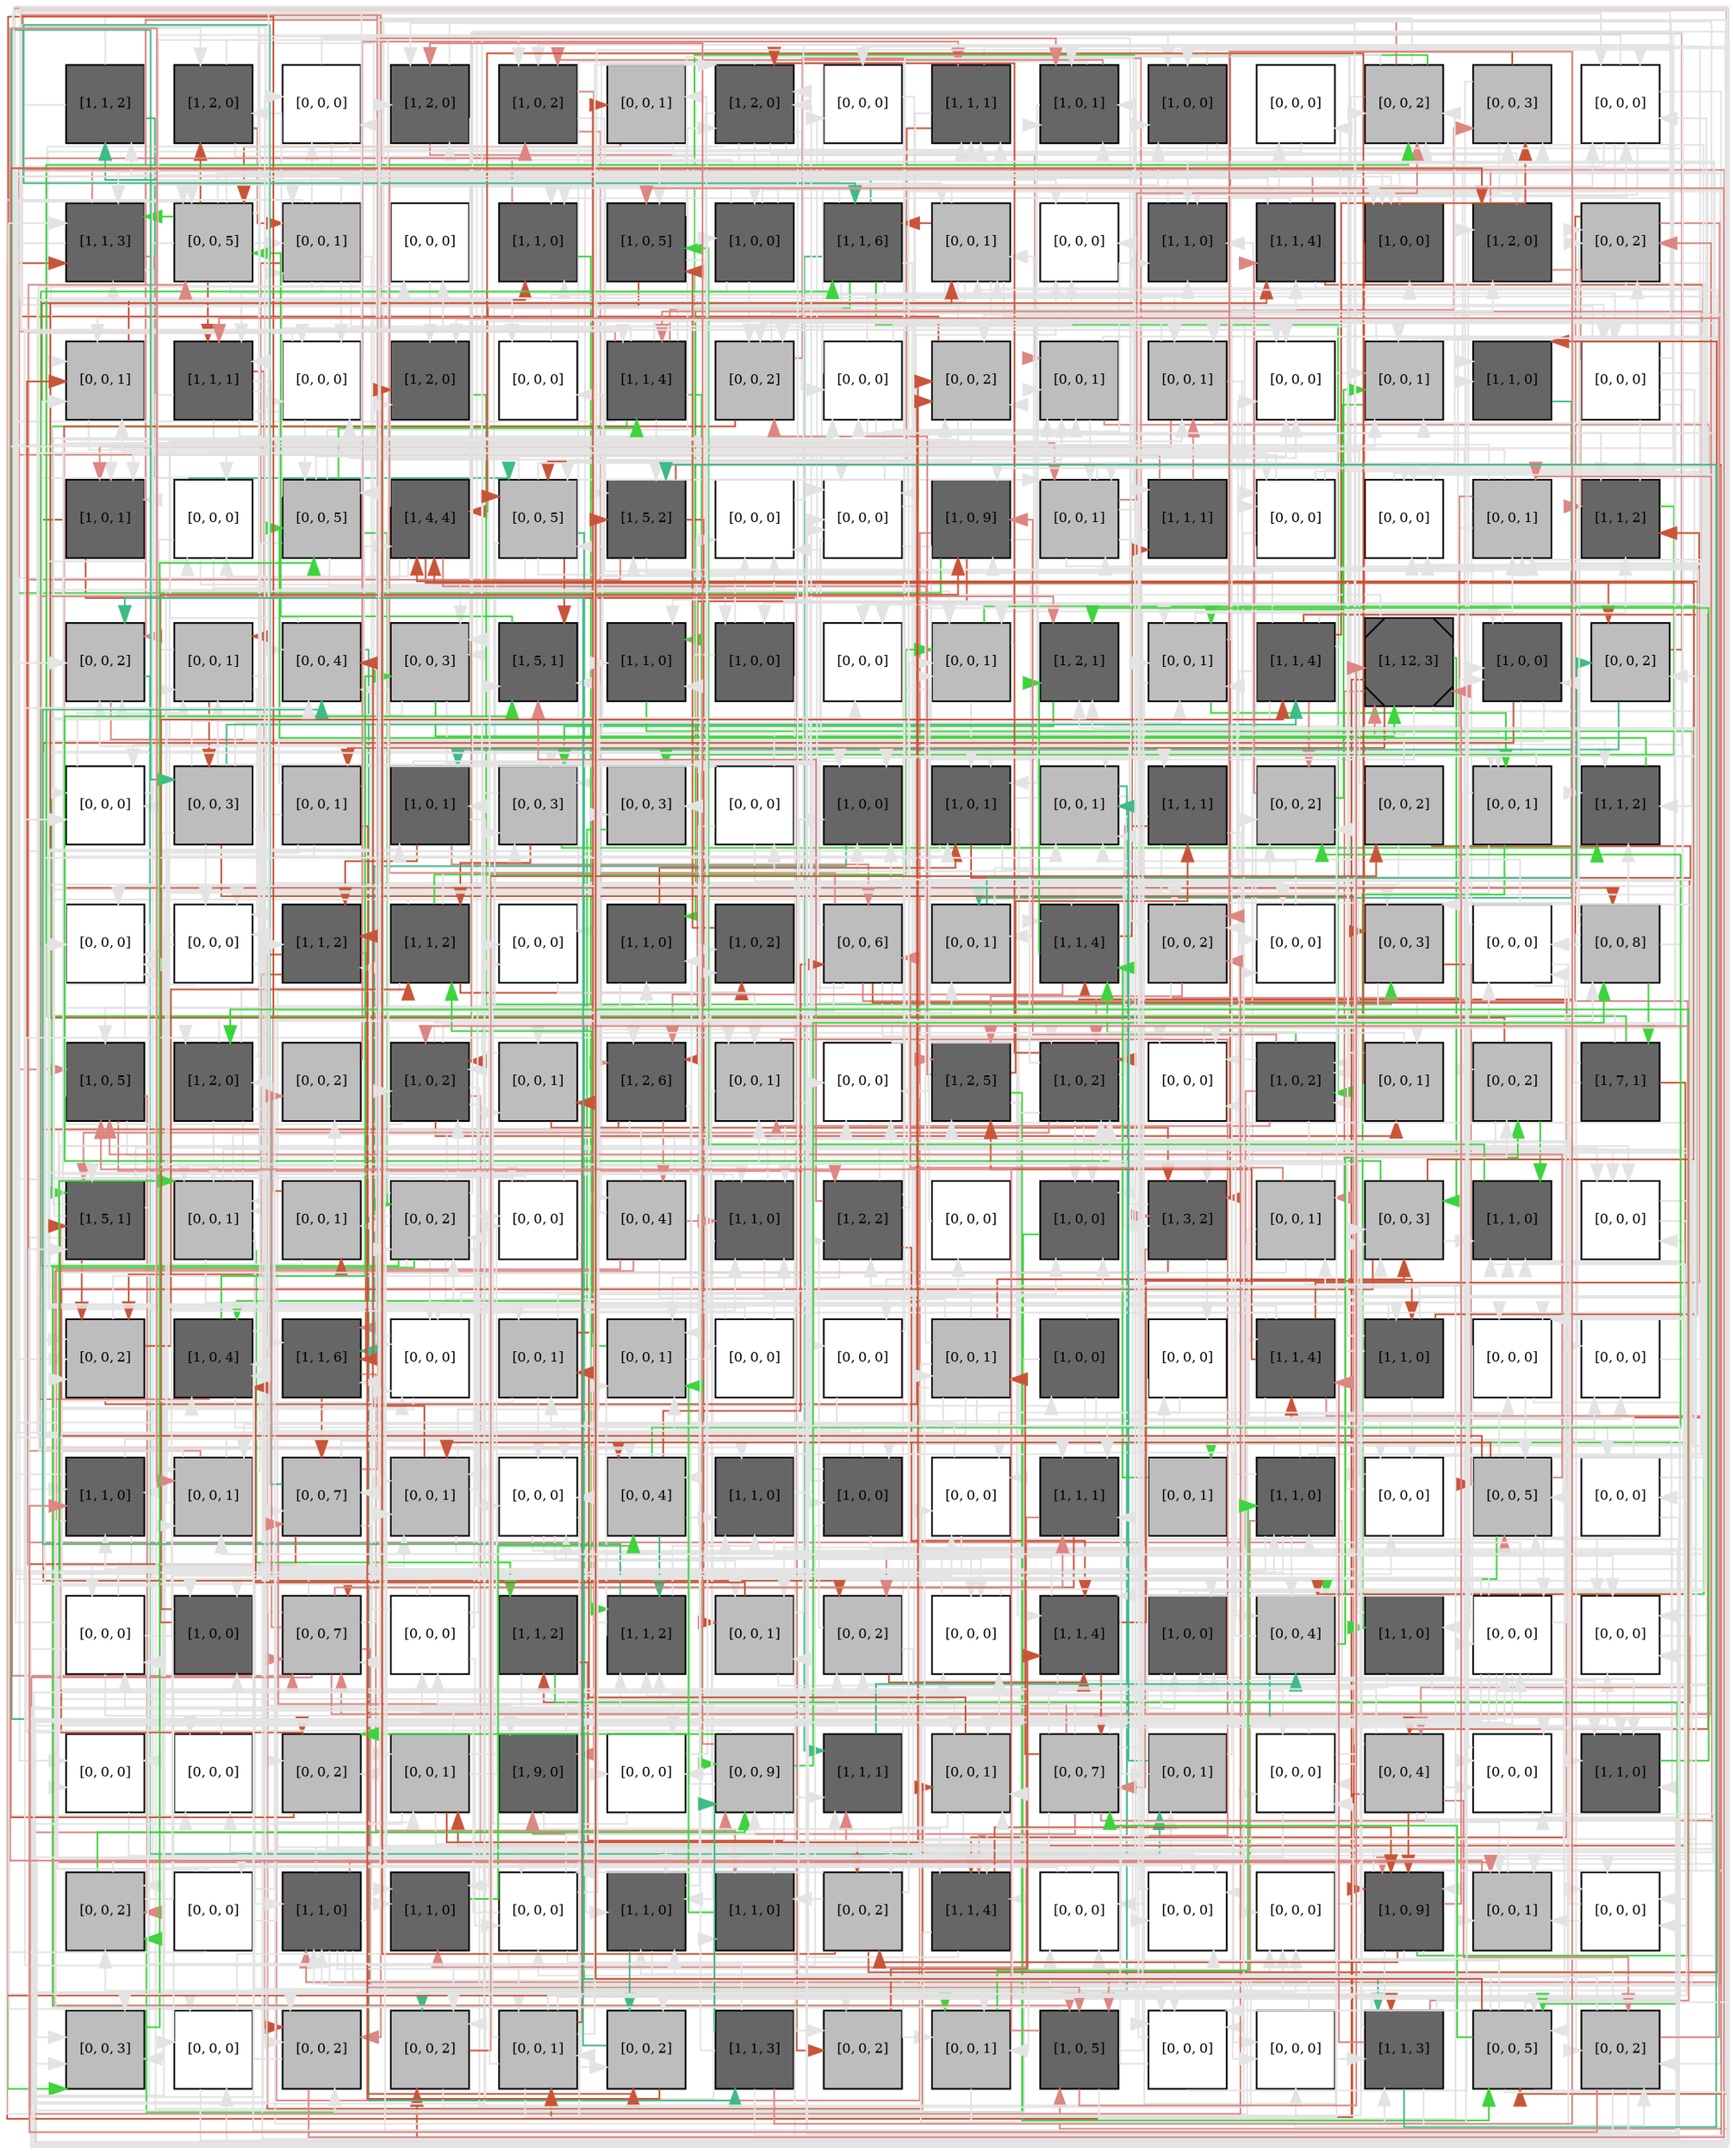 digraph layout  {
rankdir=TB;
splines=ortho;
node [fixedsize=false, style=filled, width="0.6"];
edge [constraint=false];
0 [fillcolor="#666666", fontsize=8, label="[1, 1, 2]", shape=square, tooltip="name:  HOG1-Dep ,\nin_degree: 2,\nout_degree: 3"];
1 [fillcolor="#666666", fontsize=8, label="[1, 2, 0]", shape=square, tooltip="name:  STM1-NUC ,\nin_degree: 3,\nout_degree: 3"];
2 [fillcolor="#FFFFFF", fontsize=8, label="[0, 0, 0]", shape=square, tooltip="name: None,\nin_degree: 3,\nout_degree: 3"];
3 [fillcolor="#666666", fontsize=8, label="[1, 2, 0]", shape=square, tooltip="name:  AdenylateCyclase ,\nin_degree: 4,\nout_degree: 3"];
4 [fillcolor="#666666", fontsize=8, label="[1, 0, 2]", shape=square, tooltip="name:  AceticAcid ,\nin_degree: 4,\nout_degree: 3"];
5 [fillcolor="#bdbdbd", fontsize=8, label="[0, 0, 1]", shape=square, tooltip="name: None,\nin_degree: 2,\nout_degree: 2"];
6 [fillcolor="#666666", fontsize=8, label="[1, 2, 0]", shape=square, tooltip="name:  ROS-MT ,\nin_degree: 5,\nout_degree: 8"];
7 [fillcolor="#FFFFFF", fontsize=8, label="[0, 0, 0]", shape=square, tooltip="name: None,\nin_degree: 2,\nout_degree: 1"];
8 [fillcolor="#666666", fontsize=8, label="[1, 1, 1]", shape=square, tooltip="name:  EMC4 ,\nin_degree: 5,\nout_degree: 3"];
9 [fillcolor="#666666", fontsize=8, label="[1, 0, 1]", shape=square, tooltip="name:  CPR3 ,\nin_degree: 5,\nout_degree: 3"];
10 [fillcolor="#666666", fontsize=8, label="[1, 0, 0]", shape=square, tooltip="name: AbnormalTelomer,\nin_degree: 4,\nout_degree: 3"];
11 [fillcolor="#FFFFFF", fontsize=8, label="[0, 0, 0]", shape=square, tooltip="name: None,\nin_degree: 2,\nout_degree: 1"];
12 [fillcolor="#bdbdbd", fontsize=8, label="[0, 0, 2]", shape=square, tooltip="name: None,\nin_degree: 5,\nout_degree: 5"];
13 [fillcolor="#bdbdbd", fontsize=8, label="[0, 0, 3]", shape=square, tooltip="name: None,\nin_degree: 4,\nout_degree: 3"];
14 [fillcolor="#FFFFFF", fontsize=8, label="[0, 0, 0]", shape=square, tooltip="name: None,\nin_degree: 5,\nout_degree: 5"];
15 [fillcolor="#666666", fontsize=8, label="[1, 1, 3]", shape=square, tooltip="name:  DesCyclinCCDK8 ,\nin_degree: 5,\nout_degree: 4"];
16 [fillcolor="#bdbdbd", fontsize=8, label="[0, 0, 5]", shape=square, tooltip="name: None,\nin_degree: 5,\nout_degree: 9"];
17 [fillcolor="#bdbdbd", fontsize=8, label="[0, 0, 1]", shape=square, tooltip="name: None,\nin_degree: 4,\nout_degree: 9"];
18 [fillcolor="#FFFFFF", fontsize=8, label="[0, 0, 0]", shape=square, tooltip="name: None,\nin_degree: 2,\nout_degree: 1"];
19 [fillcolor="#666666", fontsize=8, label="[1, 1, 0]", shape=square, tooltip="name:  TOR1 ,\nin_degree: 4,\nout_degree: 2"];
20 [fillcolor="#666666", fontsize=8, label="[1, 0, 5]", shape=square, tooltip="name: HK,\nin_degree: 4,\nout_degree: 3"];
21 [fillcolor="#666666", fontsize=8, label="[1, 0, 0]", shape=square, tooltip="name: AceticAcid,\nin_degree: 2,\nout_degree: 5"];
22 [fillcolor="#666666", fontsize=8, label="[1, 1, 6]", shape=square, tooltip="name:  SDP1 ,\nin_degree: 3,\nout_degree: 8"];
23 [fillcolor="#bdbdbd", fontsize=8, label="[0, 0, 1]", shape=square, tooltip="name: None,\nin_degree: 5,\nout_degree: 7"];
24 [fillcolor="#FFFFFF", fontsize=8, label="[0, 0, 0]", shape=square, tooltip="name: None,\nin_degree: 4,\nout_degree: 1"];
25 [fillcolor="#666666", fontsize=8, label="[1, 1, 0]", shape=square, tooltip="name:  FVY10 ,\nin_degree: 5,\nout_degree: 1"];
26 [fillcolor="#666666", fontsize=8, label="[1, 1, 4]", shape=square, tooltip="name:  NDI1 ,\nin_degree: 4,\nout_degree: 4"];
27 [fillcolor="#666666", fontsize=8, label="[1, 0, 0]", shape=square, tooltip="name:  Mating ,\nin_degree: 5,\nout_degree: 2"];
28 [fillcolor="#666666", fontsize=8, label="[1, 2, 0]", shape=square, tooltip="name:  RAS2 ,\nin_degree: 4,\nout_degree: 2"];
29 [fillcolor="#bdbdbd", fontsize=8, label="[0, 0, 2]", shape=square, tooltip="name: None,\nin_degree: 4,\nout_degree: 4"];
30 [fillcolor="#bdbdbd", fontsize=8, label="[0, 0, 1]", shape=square, tooltip="name: None,\nin_degree: 5,\nout_degree: 2"];
31 [fillcolor="#666666", fontsize=8, label="[1, 1, 1]", shape=square, tooltip="name:  MMI1 ,\nin_degree: 4,\nout_degree: 7"];
32 [fillcolor="#FFFFFF", fontsize=8, label="[0, 0, 0]", shape=square, tooltip="name: None,\nin_degree: 4,\nout_degree: 3"];
33 [fillcolor="#666666", fontsize=8, label="[1, 2, 0]", shape=square, tooltip="name:  RLM1 ,\nin_degree: 4,\nout_degree: 1"];
34 [fillcolor="#FFFFFF", fontsize=8, label="[0, 0, 0]", shape=square, tooltip="name: None,\nin_degree: 2,\nout_degree: 1"];
35 [fillcolor="#666666", fontsize=8, label="[1, 1, 4]", shape=square, tooltip="name:  POR1-2 ,\nin_degree: 3,\nout_degree: 9"];
36 [fillcolor="#bdbdbd", fontsize=8, label="[0, 0, 2]", shape=square, tooltip="name: None,\nin_degree: 4,\nout_degree: 3"];
37 [fillcolor="#FFFFFF", fontsize=8, label="[0, 0, 0]", shape=square, tooltip="name: None,\nin_degree: 3,\nout_degree: 6"];
38 [fillcolor="#bdbdbd", fontsize=8, label="[0, 0, 2]", shape=square, tooltip="name: None,\nin_degree: 5,\nout_degree: 3"];
39 [fillcolor="#bdbdbd", fontsize=8, label="[0, 0, 1]", shape=square, tooltip="name: None,\nin_degree: 5,\nout_degree: 3"];
40 [fillcolor="#bdbdbd", fontsize=8, label="[0, 0, 1]", shape=square, tooltip="name: None,\nin_degree: 4,\nout_degree: 4"];
41 [fillcolor="#FFFFFF", fontsize=8, label="[0, 0, 0]", shape=square, tooltip="name: None,\nin_degree: 5,\nout_degree: 1"];
42 [fillcolor="#bdbdbd", fontsize=8, label="[0, 0, 1]", shape=square, tooltip="name: None,\nin_degree: 5,\nout_degree: 4"];
43 [fillcolor="#666666", fontsize=8, label="[1, 1, 0]", shape=square, tooltip="name:  SVF1 ,\nin_degree: 3,\nout_degree: 1"];
44 [fillcolor="#FFFFFF", fontsize=8, label="[0, 0, 0]", shape=square, tooltip="name: None,\nin_degree: 2,\nout_degree: 7"];
45 [fillcolor="#666666", fontsize=8, label="[1, 0, 1]", shape=square, tooltip="name:  RedActinDyn ,\nin_degree: 4,\nout_degree: 2"];
46 [fillcolor="#FFFFFF", fontsize=8, label="[0, 0, 0]", shape=square, tooltip="name: None,\nin_degree: 3,\nout_degree: 4"];
47 [fillcolor="#bdbdbd", fontsize=8, label="[0, 0, 5]", shape=square, tooltip="name: None,\nin_degree: 4,\nout_degree: 7"];
48 [fillcolor="#666666", fontsize=8, label="[1, 4, 4]", shape=square, tooltip="name:  MT-ALT ,\nin_degree: 4,\nout_degree: 5"];
49 [fillcolor="#bdbdbd", fontsize=8, label="[0, 0, 5]", shape=square, tooltip="name: None,\nin_degree: 5,\nout_degree: 8"];
50 [fillcolor="#666666", fontsize=8, label="[1, 5, 2]", shape=square, tooltip="name:  SLT2 ,\nin_degree: 5,\nout_degree: 4"];
51 [fillcolor="#FFFFFF", fontsize=8, label="[0, 0, 0]", shape=square, tooltip="name: None,\nin_degree: 4,\nout_degree: 1"];
52 [fillcolor="#FFFFFF", fontsize=8, label="[0, 0, 0]", shape=square, tooltip="name: None,\nin_degree: 5,\nout_degree: 4"];
53 [fillcolor="#666666", fontsize=8, label="[1, 0, 9]", shape=square, tooltip="name:  Salt ,\nin_degree: 4,\nout_degree: 4"];
54 [fillcolor="#bdbdbd", fontsize=8, label="[0, 0, 1]", shape=square, tooltip="name: None,\nin_degree: 5,\nout_degree: 5"];
55 [fillcolor="#666666", fontsize=8, label="[1, 1, 1]", shape=square, tooltip="name:  AIF1-MT ,\nin_degree: 2,\nout_degree: 3"];
56 [fillcolor="#FFFFFF", fontsize=8, label="[0, 0, 0]", shape=square, tooltip="name: None,\nin_degree: 3,\nout_degree: 5"];
57 [fillcolor="#FFFFFF", fontsize=8, label="[0, 0, 0]", shape=square, tooltip="name: None,\nin_degree: 5,\nout_degree: 1"];
58 [fillcolor="#bdbdbd", fontsize=8, label="[0, 0, 1]", shape=square, tooltip="name: None,\nin_degree: 4,\nout_degree: 5"];
59 [fillcolor="#666666", fontsize=8, label="[1, 1, 2]", shape=square, tooltip="name:  MDV1 ,\nin_degree: 5,\nout_degree: 1"];
60 [fillcolor="#bdbdbd", fontsize=8, label="[0, 0, 2]", shape=square, tooltip="name: None,\nin_degree: 5,\nout_degree: 2"];
61 [fillcolor="#bdbdbd", fontsize=8, label="[0, 0, 1]", shape=square, tooltip="name: None,\nin_degree: 4,\nout_degree: 5"];
62 [fillcolor="#bdbdbd", fontsize=8, label="[0, 0, 4]", shape=square, tooltip="name: None,\nin_degree: 5,\nout_degree: 2"];
63 [fillcolor="#bdbdbd", fontsize=8, label="[0, 0, 3]", shape=square, tooltip="name: None,\nin_degree: 4,\nout_degree: 3"];
64 [fillcolor="#666666", fontsize=8, label="[1, 5, 1]", shape=square, tooltip="name:  MT-Frag ,\nin_degree: 5,\nout_degree: 1"];
65 [fillcolor="#666666", fontsize=8, label="[1, 1, 0]", shape=square, tooltip="name:  Tat-D ,\nin_degree: 4,\nout_degree: 1"];
66 [fillcolor="#666666", fontsize=8, label="[1, 0, 0]", shape=square, tooltip="name: MG2,\nin_degree: 2,\nout_degree: 4"];
67 [fillcolor="#FFFFFF", fontsize=8, label="[0, 0, 0]", shape=square, tooltip="name: None,\nin_degree: 3,\nout_degree: 1"];
68 [fillcolor="#bdbdbd", fontsize=8, label="[0, 0, 1]", shape=square, tooltip="name: None,\nin_degree: 5,\nout_degree: 3"];
69 [fillcolor="#666666", fontsize=8, label="[1, 2, 1]", shape=square, tooltip="name:  PKA ,\nin_degree: 5,\nout_degree: 1"];
70 [fillcolor="#bdbdbd", fontsize=8, label="[0, 0, 1]", shape=square, tooltip="name: None,\nin_degree: 5,\nout_degree: 4"];
71 [fillcolor="#666666", fontsize=8, label="[1, 1, 4]", shape=square, tooltip="name:  NMA111-CYT ,\nin_degree: 2,\nout_degree: 8"];
72 [fillcolor="#666666", fontsize=8, label="[1, 12, 3]", shape=Msquare, tooltip="name:  ROS-CYT ,\nin_degree: 4,\nout_degree: 8"];
73 [fillcolor="#666666", fontsize=8, label="[1, 0, 0]", shape=square, tooltip="name:  AbnormalTelomer ,\nin_degree: 4,\nout_degree: 4"];
74 [fillcolor="#bdbdbd", fontsize=8, label="[0, 0, 2]", shape=square, tooltip="name: None,\nin_degree: 3,\nout_degree: 2"];
75 [fillcolor="#FFFFFF", fontsize=8, label="[0, 0, 0]", shape=square, tooltip="name: None,\nin_degree: 4,\nout_degree: 2"];
76 [fillcolor="#bdbdbd", fontsize=8, label="[0, 0, 3]", shape=square, tooltip="name: None,\nin_degree: 2,\nout_degree: 7"];
77 [fillcolor="#bdbdbd", fontsize=8, label="[0, 0, 1]", shape=square, tooltip="name: None,\nin_degree: 1,\nout_degree: 7"];
78 [fillcolor="#666666", fontsize=8, label="[1, 0, 1]", shape=square, tooltip="name:  Stress ,\nin_degree: 3,\nout_degree: 4"];
79 [fillcolor="#bdbdbd", fontsize=8, label="[0, 0, 3]", shape=square, tooltip="name: None,\nin_degree: 5,\nout_degree: 3"];
80 [fillcolor="#bdbdbd", fontsize=8, label="[0, 0, 3]", shape=square, tooltip="name: None,\nin_degree: 3,\nout_degree: 1"];
81 [fillcolor="#FFFFFF", fontsize=8, label="[0, 0, 0]", shape=square, tooltip="name: None,\nin_degree: 2,\nout_degree: 3"];
82 [fillcolor="#666666", fontsize=8, label="[1, 0, 0]", shape=square, tooltip="name:  Heat ,\nin_degree: 5,\nout_degree: 1"];
83 [fillcolor="#666666", fontsize=8, label="[1, 0, 1]", shape=square, tooltip="name:  CU2 ,\nin_degree: 5,\nout_degree: 5"];
84 [fillcolor="#bdbdbd", fontsize=8, label="[0, 0, 1]", shape=square, tooltip="name: None,\nin_degree: 5,\nout_degree: 2"];
85 [fillcolor="#666666", fontsize=8, label="[1, 1, 1]", shape=square, tooltip="name:  STE20-CYT ,\nin_degree: 2,\nout_degree: 4"];
86 [fillcolor="#bdbdbd", fontsize=8, label="[0, 0, 2]", shape=square, tooltip="name: None,\nin_degree: 5,\nout_degree: 3"];
87 [fillcolor="#bdbdbd", fontsize=8, label="[0, 0, 2]", shape=square, tooltip="name: None,\nin_degree: 1,\nout_degree: 4"];
88 [fillcolor="#bdbdbd", fontsize=8, label="[0, 0, 1]", shape=square, tooltip="name: None,\nin_degree: 3,\nout_degree: 4"];
89 [fillcolor="#666666", fontsize=8, label="[1, 1, 2]", shape=square, tooltip="name:  NUC1-MT ,\nin_degree: 5,\nout_degree: 1"];
90 [fillcolor="#FFFFFF", fontsize=8, label="[0, 0, 0]", shape=square, tooltip="name: None,\nin_degree: 5,\nout_degree: 2"];
91 [fillcolor="#FFFFFF", fontsize=8, label="[0, 0, 0]", shape=square, tooltip="name: None,\nin_degree: 4,\nout_degree: 4"];
92 [fillcolor="#666666", fontsize=8, label="[1, 1, 2]", shape=square, tooltip="name:  Protosom ,\nin_degree: 4,\nout_degree: 3"];
93 [fillcolor="#666666", fontsize=8, label="[1, 1, 2]", shape=square, tooltip="name:  MAPK ,\nin_degree: 3,\nout_degree: 5"];
94 [fillcolor="#FFFFFF", fontsize=8, label="[0, 0, 0]", shape=square, tooltip="name: None,\nin_degree: 3,\nout_degree: 1"];
95 [fillcolor="#666666", fontsize=8, label="[1, 1, 0]", shape=square, tooltip="name:  MSN2-4 ,\nin_degree: 3,\nout_degree: 2"];
96 [fillcolor="#666666", fontsize=8, label="[1, 0, 2]", shape=square, tooltip="name: Stress,\nin_degree: 3,\nout_degree: 1"];
97 [fillcolor="#bdbdbd", fontsize=8, label="[0, 0, 6]", shape=square, tooltip="name: None,\nin_degree: 3,\nout_degree: 8"];
98 [fillcolor="#bdbdbd", fontsize=8, label="[0, 0, 1]", shape=square, tooltip="name: None,\nin_degree: 3,\nout_degree: 2"];
99 [fillcolor="#666666", fontsize=8, label="[1, 1, 4]", shape=square, tooltip="name:  SOD1 ,\nin_degree: 5,\nout_degree: 3"];
100 [fillcolor="#bdbdbd", fontsize=8, label="[0, 0, 2]", shape=square, tooltip="name: None,\nin_degree: 4,\nout_degree: 4"];
101 [fillcolor="#FFFFFF", fontsize=8, label="[0, 0, 0]", shape=square, tooltip="name: None,\nin_degree: 3,\nout_degree: 1"];
102 [fillcolor="#bdbdbd", fontsize=8, label="[0, 0, 3]", shape=square, tooltip="name: None,\nin_degree: 4,\nout_degree: 2"];
103 [fillcolor="#FFFFFF", fontsize=8, label="[0, 0, 0]", shape=square, tooltip="name: None,\nin_degree: 3,\nout_degree: 4"];
104 [fillcolor="#bdbdbd", fontsize=8, label="[0, 0, 8]", shape=square, tooltip="name: None,\nin_degree: 3,\nout_degree: 7"];
105 [fillcolor="#666666", fontsize=8, label="[1, 0, 5]", shape=square, tooltip="name: RedActinDyn,\nin_degree: 4,\nout_degree: 4"];
106 [fillcolor="#666666", fontsize=8, label="[1, 2, 0]", shape=square, tooltip="name:  DNA-Frag ,\nin_degree: 3,\nout_degree: 6"];
107 [fillcolor="#bdbdbd", fontsize=8, label="[0, 0, 2]", shape=square, tooltip="name: None,\nin_degree: 2,\nout_degree: 1"];
108 [fillcolor="#666666", fontsize=8, label="[1, 0, 2]", shape=square, tooltip="name:  Adozelesin ,\nin_degree: 5,\nout_degree: 8"];
109 [fillcolor="#bdbdbd", fontsize=8, label="[0, 0, 1]", shape=square, tooltip="name: None,\nin_degree: 3,\nout_degree: 2"];
110 [fillcolor="#666666", fontsize=8, label="[1, 2, 6]", shape=square, tooltip="name:  CytC-MT ,\nin_degree: 4,\nout_degree: 4"];
111 [fillcolor="#bdbdbd", fontsize=8, label="[0, 0, 1]", shape=square, tooltip="name: None,\nin_degree: 4,\nout_degree: 3"];
112 [fillcolor="#FFFFFF", fontsize=8, label="[0, 0, 0]", shape=square, tooltip="name: None,\nin_degree: 4,\nout_degree: 1"];
113 [fillcolor="#666666", fontsize=8, label="[1, 2, 5]", shape=square, tooltip="name:  CAMP ,\nin_degree: 4,\nout_degree: 4"];
114 [fillcolor="#666666", fontsize=8, label="[1, 0, 2]", shape=square, tooltip="name: Adozelesin,\nin_degree: 5,\nout_degree: 9"];
115 [fillcolor="#FFFFFF", fontsize=8, label="[0, 0, 0]", shape=square, tooltip="name: None,\nin_degree: 4,\nout_degree: 1"];
116 [fillcolor="#666666", fontsize=8, label="[1, 0, 2]", shape=square, tooltip="name:  H2O2 ,\nin_degree: 4,\nout_degree: 6"];
117 [fillcolor="#bdbdbd", fontsize=8, label="[0, 0, 1]", shape=square, tooltip="name: None,\nin_degree: 2,\nout_degree: 3"];
118 [fillcolor="#bdbdbd", fontsize=8, label="[0, 0, 2]", shape=square, tooltip="name: None,\nin_degree: 3,\nout_degree: 3"];
119 [fillcolor="#666666", fontsize=8, label="[1, 7, 1]", shape=square, tooltip="name:  YCA1 ,\nin_degree: 1,\nout_degree: 5"];
120 [fillcolor="#666666", fontsize=8, label="[1, 5, 1]", shape=square, tooltip="name:  H2B ,\nin_degree: 5,\nout_degree: 6"];
121 [fillcolor="#bdbdbd", fontsize=8, label="[0, 0, 1]", shape=square, tooltip="name: None,\nin_degree: 5,\nout_degree: 6"];
122 [fillcolor="#bdbdbd", fontsize=8, label="[0, 0, 1]", shape=square, tooltip="name: None,\nin_degree: 2,\nout_degree: 2"];
123 [fillcolor="#bdbdbd", fontsize=8, label="[0, 0, 2]", shape=square, tooltip="name: None,\nin_degree: 4,\nout_degree: 13"];
124 [fillcolor="#FFFFFF", fontsize=8, label="[0, 0, 0]", shape=square, tooltip="name: None,\nin_degree: 3,\nout_degree: 3"];
125 [fillcolor="#bdbdbd", fontsize=8, label="[0, 0, 4]", shape=square, tooltip="name: None,\nin_degree: 2,\nout_degree: 7"];
126 [fillcolor="#666666", fontsize=8, label="[1, 1, 0]", shape=square, tooltip="name:  SNO1 ,\nin_degree: 5,\nout_degree: 5"];
127 [fillcolor="#666666", fontsize=8, label="[1, 2, 2]", shape=square, tooltip="name:  CytC-CYT ,\nin_degree: 3,\nout_degree: 6"];
128 [fillcolor="#FFFFFF", fontsize=8, label="[0, 0, 0]", shape=square, tooltip="name: None,\nin_degree: 1,\nout_degree: 1"];
129 [fillcolor="#666666", fontsize=8, label="[1, 0, 0]", shape=square, tooltip="name:  MG2 ,\nin_degree: 5,\nout_degree: 1"];
130 [fillcolor="#666666", fontsize=8, label="[1, 3, 2]", shape=square, tooltip="name:  HOG1 ,\nin_degree: 5,\nout_degree: 4"];
131 [fillcolor="#bdbdbd", fontsize=8, label="[0, 0, 1]", shape=square, tooltip="name: None,\nin_degree: 2,\nout_degree: 6"];
132 [fillcolor="#bdbdbd", fontsize=8, label="[0, 0, 3]", shape=square, tooltip="name: None,\nin_degree: 5,\nout_degree: 4"];
133 [fillcolor="#666666", fontsize=8, label="[1, 1, 0]", shape=square, tooltip="name:  BIR1 ,\nin_degree: 5,\nout_degree: 1"];
134 [fillcolor="#FFFFFF", fontsize=8, label="[0, 0, 0]", shape=square, tooltip="name: None,\nin_degree: 4,\nout_degree: 2"];
135 [fillcolor="#bdbdbd", fontsize=8, label="[0, 0, 2]", shape=square, tooltip="name: None,\nin_degree: 5,\nout_degree: 3"];
136 [fillcolor="#666666", fontsize=8, label="[1, 0, 4]", shape=square, tooltip="name: CU2,\nin_degree: 5,\nout_degree: 4"];
137 [fillcolor="#666666", fontsize=8, label="[1, 1, 6]", shape=square, tooltip="name:  MCD1-MT ,\nin_degree: 5,\nout_degree: 2"];
138 [fillcolor="#FFFFFF", fontsize=8, label="[0, 0, 0]", shape=square, tooltip="name: None,\nin_degree: 5,\nout_degree: 3"];
139 [fillcolor="#bdbdbd", fontsize=8, label="[0, 0, 1]", shape=square, tooltip="name: None,\nin_degree: 3,\nout_degree: 4"];
140 [fillcolor="#bdbdbd", fontsize=8, label="[0, 0, 1]", shape=square, tooltip="name: None,\nin_degree: 5,\nout_degree: 2"];
141 [fillcolor="#FFFFFF", fontsize=8, label="[0, 0, 0]", shape=square, tooltip="name: None,\nin_degree: 1,\nout_degree: 3"];
142 [fillcolor="#FFFFFF", fontsize=8, label="[0, 0, 0]", shape=square, tooltip="name: None,\nin_degree: 2,\nout_degree: 2"];
143 [fillcolor="#bdbdbd", fontsize=8, label="[0, 0, 1]", shape=square, tooltip="name: None,\nin_degree: 2,\nout_degree: 9"];
144 [fillcolor="#666666", fontsize=8, label="[1, 0, 0]", shape=square, tooltip="name: Mating,\nin_degree: 1,\nout_degree: 4"];
145 [fillcolor="#FFFFFF", fontsize=8, label="[0, 0, 0]", shape=square, tooltip="name: None,\nin_degree: 2,\nout_degree: 3"];
146 [fillcolor="#666666", fontsize=8, label="[1, 1, 4]", shape=square, tooltip="name:  HOS3 ,\nin_degree: 3,\nout_degree: 6"];
147 [fillcolor="#666666", fontsize=8, label="[1, 1, 0]", shape=square, tooltip="name:  MEC1 ,\nin_degree: 2,\nout_degree: 6"];
148 [fillcolor="#FFFFFF", fontsize=8, label="[0, 0, 0]", shape=square, tooltip="name: None,\nin_degree: 4,\nout_degree: 4"];
149 [fillcolor="#FFFFFF", fontsize=8, label="[0, 0, 0]", shape=square, tooltip="name: None,\nin_degree: 3,\nout_degree: 1"];
150 [fillcolor="#666666", fontsize=8, label="[1, 1, 0]", shape=square, tooltip="name:  RPD3 ,\nin_degree: 4,\nout_degree: 4"];
151 [fillcolor="#bdbdbd", fontsize=8, label="[0, 0, 1]", shape=square, tooltip="name: None,\nin_degree: 5,\nout_degree: 5"];
152 [fillcolor="#bdbdbd", fontsize=8, label="[0, 0, 7]", shape=square, tooltip="name: None,\nin_degree: 4,\nout_degree: 5"];
153 [fillcolor="#bdbdbd", fontsize=8, label="[0, 0, 1]", shape=square, tooltip="name: None,\nin_degree: 5,\nout_degree: 4"];
154 [fillcolor="#FFFFFF", fontsize=8, label="[0, 0, 0]", shape=square, tooltip="name: None,\nin_degree: 5,\nout_degree: 4"];
155 [fillcolor="#bdbdbd", fontsize=8, label="[0, 0, 4]", shape=square, tooltip="name: None,\nin_degree: 4,\nout_degree: 4"];
156 [fillcolor="#666666", fontsize=8, label="[1, 1, 0]", shape=square, tooltip="name:  SOD2 ,\nin_degree: 4,\nout_degree: 2"];
157 [fillcolor="#666666", fontsize=8, label="[1, 0, 0]", shape=square, tooltip="name: H2O2,\nin_degree: 2,\nout_degree: 6"];
158 [fillcolor="#FFFFFF", fontsize=8, label="[0, 0, 0]", shape=square, tooltip="name: None,\nin_degree: 4,\nout_degree: 2"];
159 [fillcolor="#666666", fontsize=8, label="[1, 1, 1]", shape=square, tooltip="name:  FIS1 ,\nin_degree: 4,\nout_degree: 2"];
160 [fillcolor="#bdbdbd", fontsize=8, label="[0, 0, 1]", shape=square, tooltip="name: None,\nin_degree: 1,\nout_degree: 1"];
161 [fillcolor="#666666", fontsize=8, label="[1, 1, 0]", shape=square, tooltip="name:  DRE2_TAH18 ,\nin_degree: 3,\nout_degree: 10"];
162 [fillcolor="#FFFFFF", fontsize=8, label="[0, 0, 0]", shape=square, tooltip="name: None,\nin_degree: 4,\nout_degree: 2"];
163 [fillcolor="#bdbdbd", fontsize=8, label="[0, 0, 5]", shape=square, tooltip="name: None,\nin_degree: 5,\nout_degree: 6"];
164 [fillcolor="#FFFFFF", fontsize=8, label="[0, 0, 0]", shape=square, tooltip="name: None,\nin_degree: 2,\nout_degree: 4"];
165 [fillcolor="#FFFFFF", fontsize=8, label="[0, 0, 0]", shape=square, tooltip="name: None,\nin_degree: 3,\nout_degree: 5"];
166 [fillcolor="#666666", fontsize=8, label="[1, 0, 0]", shape=square, tooltip="name:  HK ,\nin_degree: 3,\nout_degree: 2"];
167 [fillcolor="#bdbdbd", fontsize=8, label="[0, 0, 7]", shape=square, tooltip="name: None,\nin_degree: 5,\nout_degree: 8"];
168 [fillcolor="#FFFFFF", fontsize=8, label="[0, 0, 0]", shape=square, tooltip="name: None,\nin_degree: 2,\nout_degree: 6"];
169 [fillcolor="#666666", fontsize=8, label="[1, 1, 2]", shape=square, tooltip="name:  NUC1-NUC ,\nin_degree: 2,\nout_degree: 3"];
170 [fillcolor="#666666", fontsize=8, label="[1, 1, 2]", shape=square, tooltip="name:  SRO7 ,\nin_degree: 5,\nout_degree: 4"];
171 [fillcolor="#bdbdbd", fontsize=8, label="[0, 0, 1]", shape=square, tooltip="name: None,\nin_degree: 4,\nout_degree: 3"];
172 [fillcolor="#bdbdbd", fontsize=8, label="[0, 0, 2]", shape=square, tooltip="name: None,\nin_degree: 4,\nout_degree: 3"];
173 [fillcolor="#FFFFFF", fontsize=8, label="[0, 0, 0]", shape=square, tooltip="name: None,\nin_degree: 4,\nout_degree: 2"];
174 [fillcolor="#666666", fontsize=8, label="[1, 1, 4]", shape=square, tooltip="name:  AIF1-NUC ,\nin_degree: 5,\nout_degree: 4"];
175 [fillcolor="#666666", fontsize=8, label="[1, 0, 0]", shape=square, tooltip="name: Salt,\nin_degree: 4,\nout_degree: 3"];
176 [fillcolor="#bdbdbd", fontsize=8, label="[0, 0, 4]", shape=square, tooltip="name: None,\nin_degree: 5,\nout_degree: 3"];
177 [fillcolor="#666666", fontsize=8, label="[1, 1, 0]", shape=square, tooltip="name:  MCD1-NUC ,\nin_degree: 2,\nout_degree: 3"];
178 [fillcolor="#FFFFFF", fontsize=8, label="[0, 0, 0]", shape=square, tooltip="name: None,\nin_degree: 4,\nout_degree: 11"];
179 [fillcolor="#FFFFFF", fontsize=8, label="[0, 0, 0]", shape=square, tooltip="name: None,\nin_degree: 5,\nout_degree: 1"];
180 [fillcolor="#FFFFFF", fontsize=8, label="[0, 0, 0]", shape=square, tooltip="name: None,\nin_degree: 3,\nout_degree: 1"];
181 [fillcolor="#FFFFFF", fontsize=8, label="[0, 0, 0]", shape=square, tooltip="name: None,\nin_degree: 3,\nout_degree: 1"];
182 [fillcolor="#bdbdbd", fontsize=8, label="[0, 0, 2]", shape=square, tooltip="name: None,\nin_degree: 4,\nout_degree: 3"];
183 [fillcolor="#bdbdbd", fontsize=8, label="[0, 0, 1]", shape=square, tooltip="name: None,\nin_degree: 3,\nout_degree: 6"];
184 [fillcolor="#666666", fontsize=8, label="[1, 9, 0]", shape=square, tooltip="name:  Apoptosis ,\nin_degree: 3,\nout_degree: 2"];
185 [fillcolor="#FFFFFF", fontsize=8, label="[0, 0, 0]", shape=square, tooltip="name: None,\nin_degree: 3,\nout_degree: 2"];
186 [fillcolor="#bdbdbd", fontsize=8, label="[0, 0, 9]", shape=square, tooltip="name: None,\nin_degree: 5,\nout_degree: 8"];
187 [fillcolor="#666666", fontsize=8, label="[1, 1, 1]", shape=square, tooltip="name:  PTP3 ,\nin_degree: 4,\nout_degree: 1"];
188 [fillcolor="#bdbdbd", fontsize=8, label="[0, 0, 1]", shape=square, tooltip="name: None,\nin_degree: 5,\nout_degree: 3"];
189 [fillcolor="#bdbdbd", fontsize=8, label="[0, 0, 7]", shape=square, tooltip="name: None,\nin_degree: 3,\nout_degree: 10"];
190 [fillcolor="#bdbdbd", fontsize=8, label="[0, 0, 1]", shape=square, tooltip="name: None,\nin_degree: 3,\nout_degree: 2"];
191 [fillcolor="#FFFFFF", fontsize=8, label="[0, 0, 0]", shape=square, tooltip="name: None,\nin_degree: 4,\nout_degree: 4"];
192 [fillcolor="#bdbdbd", fontsize=8, label="[0, 0, 4]", shape=square, tooltip="name: None,\nin_degree: 2,\nout_degree: 8"];
193 [fillcolor="#FFFFFF", fontsize=8, label="[0, 0, 0]", shape=square, tooltip="name: None,\nin_degree: 4,\nout_degree: 2"];
194 [fillcolor="#666666", fontsize=8, label="[1, 1, 0]", shape=square, tooltip="name:  STE20-NUC ,\nin_degree: 5,\nout_degree: 1"];
195 [fillcolor="#bdbdbd", fontsize=8, label="[0, 0, 2]", shape=square, tooltip="name: None,\nin_degree: 4,\nout_degree: 3"];
196 [fillcolor="#FFFFFF", fontsize=8, label="[0, 0, 0]", shape=square, tooltip="name: None,\nin_degree: 1,\nout_degree: 5"];
197 [fillcolor="#666666", fontsize=8, label="[1, 1, 0]", shape=square, tooltip="name:  STM1-CYT ,\nin_degree: 4,\nout_degree: 7"];
198 [fillcolor="#666666", fontsize=8, label="[1, 1, 0]", shape=square, tooltip="name:  ESP1 ,\nin_degree: 4,\nout_degree: 1"];
199 [fillcolor="#FFFFFF", fontsize=8, label="[0, 0, 0]", shape=square, tooltip="name: None,\nin_degree: 4,\nout_degree: 5"];
200 [fillcolor="#666666", fontsize=8, label="[1, 1, 0]", shape=square, tooltip="name:  KAP123 ,\nin_degree: 5,\nout_degree: 3"];
201 [fillcolor="#666666", fontsize=8, label="[1, 1, 0]", shape=square, tooltip="name:  NMA111-NUC ,\nin_degree: 4,\nout_degree: 1"];
202 [fillcolor="#bdbdbd", fontsize=8, label="[0, 0, 2]", shape=square, tooltip="name: None,\nin_degree: 3,\nout_degree: 5"];
203 [fillcolor="#666666", fontsize=8, label="[1, 1, 4]", shape=square, tooltip="name:  CDC6 ,\nin_degree: 5,\nout_degree: 3"];
204 [fillcolor="#FFFFFF", fontsize=8, label="[0, 0, 0]", shape=square, tooltip="name: None,\nin_degree: 4,\nout_degree: 2"];
205 [fillcolor="#FFFFFF", fontsize=8, label="[0, 0, 0]", shape=square, tooltip="name: None,\nin_degree: 5,\nout_degree: 2"];
206 [fillcolor="#FFFFFF", fontsize=8, label="[0, 0, 0]", shape=square, tooltip="name: None,\nin_degree: 4,\nout_degree: 1"];
207 [fillcolor="#666666", fontsize=8, label="[1, 0, 9]", shape=square, tooltip="name: Heat,\nin_degree: 5,\nout_degree: 9"];
208 [fillcolor="#bdbdbd", fontsize=8, label="[0, 0, 1]", shape=square, tooltip="name: None,\nin_degree: 5,\nout_degree: 2"];
209 [fillcolor="#FFFFFF", fontsize=8, label="[0, 0, 0]", shape=square, tooltip="name: None,\nin_degree: 4,\nout_degree: 2"];
210 [fillcolor="#bdbdbd", fontsize=8, label="[0, 0, 3]", shape=square, tooltip="name: None,\nin_degree: 5,\nout_degree: 1"];
211 [fillcolor="#FFFFFF", fontsize=8, label="[0, 0, 0]", shape=square, tooltip="name: None,\nin_degree: 3,\nout_degree: 2"];
212 [fillcolor="#bdbdbd", fontsize=8, label="[0, 0, 2]", shape=square, tooltip="name: None,\nin_degree: 5,\nout_degree: 2"];
213 [fillcolor="#bdbdbd", fontsize=8, label="[0, 0, 2]", shape=square, tooltip="name: None,\nin_degree: 4,\nout_degree: 2"];
214 [fillcolor="#bdbdbd", fontsize=8, label="[0, 0, 1]", shape=square, tooltip="name: None,\nin_degree: 3,\nout_degree: 8"];
215 [fillcolor="#bdbdbd", fontsize=8, label="[0, 0, 2]", shape=square, tooltip="name: None,\nin_degree: 4,\nout_degree: 2"];
216 [fillcolor="#666666", fontsize=8, label="[1, 1, 3]", shape=square, tooltip="name:  PTP2 ,\nin_degree: 1,\nout_degree: 5"];
217 [fillcolor="#bdbdbd", fontsize=8, label="[0, 0, 2]", shape=square, tooltip="name: None,\nin_degree: 3,\nout_degree: 1"];
218 [fillcolor="#bdbdbd", fontsize=8, label="[0, 0, 1]", shape=square, tooltip="name: None,\nin_degree: 4,\nout_degree: 2"];
219 [fillcolor="#666666", fontsize=8, label="[1, 0, 5]", shape=square, tooltip="name: CPR3,\nin_degree: 4,\nout_degree: 5"];
220 [fillcolor="#FFFFFF", fontsize=8, label="[0, 0, 0]", shape=square, tooltip="name: None,\nin_degree: 5,\nout_degree: 3"];
221 [fillcolor="#FFFFFF", fontsize=8, label="[0, 0, 0]", shape=square, tooltip="name: None,\nin_degree: 3,\nout_degree: 2"];
222 [fillcolor="#666666", fontsize=8, label="[1, 1, 3]", shape=square, tooltip="name:  CDC48 ,\nin_degree: 4,\nout_degree: 7"];
223 [fillcolor="#bdbdbd", fontsize=8, label="[0, 0, 5]", shape=square, tooltip="name: None,\nin_degree: 5,\nout_degree: 8"];
224 [fillcolor="#bdbdbd", fontsize=8, label="[0, 0, 2]", shape=square, tooltip="name: None,\nin_degree: 4,\nout_degree: 6"];
0 -> 49  [color="#3FBB85", style="penwidth(0.1)", tooltip="82( Heat ) to 50( SLT2 )", weight=1];
0 -> 183  [color=grey89, style="penwidth(0.1)", tooltip=" ", weight=1];
0 -> 44  [color=grey89, style="penwidth(0.1)", tooltip=" ", weight=1];
1 -> 50  [color=grey89, style="penwidth(0.1)", tooltip=" ", weight=1];
1 -> 182  [color=grey89, style="penwidth(0.1)", tooltip=" ", weight=1];
1 -> 17  [color="#C95539", style="penwidth(0.1)", tooltip="1( STM1-NUC ) to 106( DNA-Frag )", weight=1];
2 -> 8  [color=grey89, style="penwidth(0.1)", tooltip=" ", weight=1];
2 -> 27  [color=grey89, style="penwidth(0.1)", tooltip=" ", weight=1];
2 -> 129  [color=grey89, style="penwidth(0.1)", tooltip=" ", weight=1];
3 -> 39  [color="#DD8682", style="penwidth(0.1)", tooltip="3( AdenylateCyclase ) to 113( CAMP )", weight=1];
3 -> 63  [color=grey89, style="penwidth(0.1)", tooltip=" ", weight=1];
3 -> 172  [color=grey89, style="penwidth(0.1)", tooltip=" ", weight=1];
4 -> 110  [color="#DD8682", style="penwidth(0.1)", tooltip="4( AceticAcid ) to 72( ROS-CYT )", weight=1];
4 -> 73  [color=grey89, style="penwidth(0.1)", tooltip=" ", weight=1];
4 -> 184  [color="#DD8682", style="penwidth(0.1)", tooltip="72( ROS-CYT ) to 184( Apoptosis )", weight=1];
5 -> 13  [color=grey89, style="penwidth(0.1)", tooltip=" ", weight=1];
5 -> 16  [color="#C95539", style="penwidth(0.1)", tooltip="92( Protosom ) to 1( STM1-NUC )", weight=1];
6 -> 21  [color=grey89, style="penwidth(0.1)", tooltip=" ", weight=1];
6 -> 28  [color=grey89, style="penwidth(0.1)", tooltip=" ", weight=1];
6 -> 37  [color=grey89, style="penwidth(0.1)", tooltip=" ", weight=1];
6 -> 79  [color=grey89, style="penwidth(0.1)", tooltip=" ", weight=1];
6 -> 140  [color=grey89, style="penwidth(0.1)", tooltip=" ", weight=1];
6 -> 8  [color=grey89, style="penwidth(0.1)", tooltip=" ", weight=1];
6 -> 88  [color=grey89, style="penwidth(0.1)", tooltip=" ", weight=1];
6 -> 116  [color=grey89, style="penwidth(0.1)", tooltip=" ", weight=1];
7 -> 194  [color=grey89, style="penwidth(0.1)", tooltip=" ", weight=1];
8 -> 49  [color="#C95539", style="penwidth(0.1)", tooltip="159( FIS1 ) to 64( MT-Frag )", weight=1];
8 -> 162  [color=grey89, style="penwidth(0.1)", tooltip=" ", weight=1];
8 -> 133  [color=grey89, style="penwidth(0.1)", tooltip=" ", weight=1];
9 -> 4  [color="#DD8682", style="penwidth(0.1)", tooltip="137( MCD1-MT ) to 110( CytC-MT )", weight=1];
9 -> 94  [color=grey89, style="penwidth(0.1)", tooltip=" ", weight=1];
9 -> 83  [color=grey89, style="penwidth(0.1)", tooltip=" ", weight=1];
10 -> 45  [color=grey89, style="penwidth(0.1)", tooltip=" ", weight=1];
10 -> 43  [color=grey89, style="penwidth(0.1)", tooltip=" ", weight=1];
10 -> 12  [color=grey89, style="penwidth(0.1)", tooltip=" ", weight=1];
11 -> 30  [color=grey89, style="penwidth(0.1)", tooltip=" ", weight=1];
12 -> 65  [color="#3ED43D", style="penwidth(0.1)", tooltip="129( MG2 ) to 65( Tat-D )", weight=1];
12 -> 60  [color="#DD8682", style="penwidth(0.1)", tooltip="15( DesCyclinCCDK8 ) to 72( ROS-CYT )", weight=1];
12 -> 45  [color=grey89, style="penwidth(0.1)", tooltip=" ", weight=1];
12 -> 220  [color=grey89, style="penwidth(0.1)", tooltip=" ", weight=1];
12 -> 170  [color=grey89, style="penwidth(0.1)", tooltip=" ", weight=1];
13 -> 130  [color="#C95539", style="penwidth(0.1)", tooltip="166( HK ) to 222( CDC48 )", weight=1];
13 -> 83  [color=grey89, style="penwidth(0.1)", tooltip=" ", weight=1];
13 -> 207  [color=grey89, style="penwidth(0.1)", tooltip=" ", weight=1];
14 -> 121  [color=grey89, style="penwidth(0.1)", tooltip=" ", weight=1];
14 -> 52  [color=grey89, style="penwidth(0.1)", tooltip=" ", weight=1];
14 -> 153  [color=grey89, style="penwidth(0.1)", tooltip=" ", weight=1];
14 -> 25  [color=grey89, style="penwidth(0.1)", tooltip=" ", weight=1];
14 -> 199  [color=grey89, style="penwidth(0.1)", tooltip=" ", weight=1];
15 -> 68  [color=grey89, style="penwidth(0.1)", tooltip=" ", weight=1];
15 -> 162  [color=grey89, style="penwidth(0.1)", tooltip=" ", weight=1];
15 -> 54  [color="#DD8682", style="penwidth(0.1)", tooltip="15( DesCyclinCCDK8 ) to 72( ROS-CYT )", weight=1];
15 -> 186  [color="#DD8682", style="penwidth(0.1)", tooltip="72( ROS-CYT ) to 119( YCA1 )", weight=1];
16 -> 1  [color="#C95539", style="penwidth(0.1)", tooltip="92( Protosom ) to 1( STM1-NUC )", weight=1];
16 -> 15  [color="#3ED43D", style="penwidth(0.1)", tooltip="127( CytC-CYT ) to 119( YCA1 )", weight=1];
16 -> 17  [color=grey89, style="penwidth(0.1)", tooltip=" ", weight=1];
16 -> 31  [color="#C95539", style="penwidth(0.1)", tooltip="64( MT-Frag ) to 48( MT-ALT )", weight=1];
16 -> 224  [color=grey89, style="penwidth(0.1)", tooltip=" ", weight=1];
16 -> 195  [color=grey89, style="penwidth(0.1)", tooltip=" ", weight=1];
16 -> 138  [color=grey89, style="penwidth(0.1)", tooltip=" ", weight=1];
16 -> 44  [color=grey89, style="penwidth(0.1)", tooltip=" ", weight=1];
16 -> 179  [color=grey89, style="penwidth(0.1)", tooltip=" ", weight=1];
17 -> 32  [color=grey89, style="penwidth(0.1)", tooltip=" ", weight=1];
17 -> 52  [color=grey89, style="penwidth(0.1)", tooltip=" ", weight=1];
17 -> 99  [color=grey89, style="penwidth(0.1)", tooltip=" ", weight=1];
17 -> 61  [color="#C95539", style="penwidth(0.1)", tooltip="1( STM1-NUC ) to 106( DNA-Frag )", weight=1];
17 -> 102  [color=grey89, style="penwidth(0.1)", tooltip=" ", weight=1];
17 -> 198  [color=grey89, style="penwidth(0.1)", tooltip=" ", weight=1];
17 -> 26  [color=grey89, style="penwidth(0.1)", tooltip=" ", weight=1];
17 -> 31  [color=grey89, style="penwidth(0.1)", tooltip=" ", weight=1];
17 -> 2  [color=grey89, style="penwidth(0.1)", tooltip=" ", weight=1];
18 -> 33  [color=grey89, style="penwidth(0.1)", tooltip=" ", weight=1];
19 -> 170  [color="#3ED43D", style="penwidth(0.1)", tooltip="19( TOR1 ) to 28( RAS2 )", weight=1];
19 -> 212  [color="#DD8682", style="penwidth(0.1)", tooltip="19( TOR1 ) to 113( CAMP )", weight=1];
20 -> 141  [color=grey89, style="penwidth(0.1)", tooltip=" ", weight=1];
20 -> 48  [color="#C95539", style="penwidth(0.1)", tooltip="69( PKA ) to 48( MT-ALT )", weight=1];
20 -> 116  [color=grey89, style="penwidth(0.1)", tooltip=" ", weight=1];
21 -> 36  [color=grey89, style="penwidth(0.1)", tooltip=" ", weight=1];
21 -> 8  [color=grey89, style="penwidth(0.1)", tooltip=" ", weight=1];
21 -> 206  [color=grey89, style="penwidth(0.1)", tooltip=" ", weight=1];
21 -> 19  [color=grey89, style="penwidth(0.1)", tooltip=" ", weight=1];
21 -> 108  [color=grey89, style="penwidth(0.1)", tooltip=" ", weight=1];
22 -> 111  [color=grey89, style="penwidth(0.1)", tooltip=" ", weight=1];
22 -> 56  [color=grey89, style="penwidth(0.1)", tooltip=" ", weight=1];
22 -> 0  [color="#3FBB85", style="penwidth(0.1)", tooltip="82( Heat ) to 50( SLT2 )", weight=1];
22 -> 179  [color=grey89, style="penwidth(0.1)", tooltip=" ", weight=1];
22 -> 182  [color=grey89, style="penwidth(0.1)", tooltip=" ", weight=1];
22 -> 95  [color="#3ED43D", style="penwidth(0.1)", tooltip="69( PKA ) to 95( MSN2-4 )", weight=1];
22 -> 187  [color="#3FBB85", style="penwidth(0.1)", tooltip="82( Heat ) to 71( NMA111-CYT )", weight=1];
22 -> 116  [color="#3ED43D", style="penwidth(0.1)", tooltip="82( Heat ) to 69( PKA )", weight=1];
23 -> 132  [color=grey89, style="penwidth(0.1)", tooltip=" ", weight=1];
23 -> 56  [color=grey89, style="penwidth(0.1)", tooltip=" ", weight=1];
23 -> 22  [color="#C95539", style="penwidth(0.1)", tooltip="95( MSN2-4 ) to 22( SDP1 )", weight=1];
23 -> 100  [color=grey89, style="penwidth(0.1)", tooltip=" ", weight=1];
23 -> 75  [color=grey89, style="penwidth(0.1)", tooltip=" ", weight=1];
23 -> 15  [color=grey89, style="penwidth(0.1)", tooltip=" ", weight=1];
23 -> 30  [color=grey89, style="penwidth(0.1)", tooltip=" ", weight=1];
24 -> 200  [color=grey89, style="penwidth(0.1)", tooltip=" ", weight=1];
25 -> 8  [color=grey89, style="penwidth(0.1)", tooltip=" ", weight=1];
26 -> 146  [color="#C95539", style="penwidth(0.1)", tooltip="166( HK ) to 59( MDV1 )", weight=1];
26 -> 133  [color=grey89, style="penwidth(0.1)", tooltip=" ", weight=1];
26 -> 19  [color=grey89, style="penwidth(0.1)", tooltip=" ", weight=1];
26 -> 137  [color="#DD8682", style="penwidth(0.1)", tooltip="166( HK ) to 137( MCD1-MT )", weight=1];
27 -> 102  [color="#C95539", style="penwidth(0.1)", tooltip="27( Mating ) to 93( MAPK )", weight=1];
27 -> 67  [color=grey89, style="penwidth(0.1)", tooltip=" ", weight=1];
28 -> 59  [color="#DD8682", style="penwidth(0.1)", tooltip="28( RAS2 ) to 69( PKA )", weight=1];
28 -> 105  [color="#DD8682", style="penwidth(0.1)", tooltip="28( RAS2 ) to 3( AdenylateCyclase )", weight=1];
29 -> 197  [color="#DD8682", style="penwidth(0.1)", tooltip="166( HK ) to 197( STM1-CYT )", weight=1];
29 -> 23  [color=grey89, style="penwidth(0.1)", tooltip=" ", weight=1];
29 -> 168  [color=grey89, style="penwidth(0.1)", tooltip=" ", weight=1];
29 -> 99  [color="#C95539", style="penwidth(0.1)", tooltip="166( HK ) to 55( AIF1-MT )", weight=1];
30 -> 19  [color="#C95539", style="penwidth(0.1)", tooltip="78( Stress ) to 19( TOR1 )", weight=1];
30 -> 208  [color=grey89, style="penwidth(0.1)", tooltip=" ", weight=1];
31 -> 158  [color=grey89, style="penwidth(0.1)", tooltip=" ", weight=1];
31 -> 110  [color=grey89, style="penwidth(0.1)", tooltip=" ", weight=1];
31 -> 52  [color=grey89, style="penwidth(0.1)", tooltip=" ", weight=1];
31 -> 212  [color="#C95539", style="penwidth(0.1)", tooltip="64( MT-Frag ) to 48( MT-ALT )", weight=1];
31 -> 62  [color=grey89, style="penwidth(0.1)", tooltip=" ", weight=1];
31 -> 86  [color=grey89, style="penwidth(0.1)", tooltip=" ", weight=1];
31 -> 162  [color=grey89, style="penwidth(0.1)", tooltip=" ", weight=1];
32 -> 47  [color=grey89, style="penwidth(0.1)", tooltip=" ", weight=1];
32 -> 10  [color=grey89, style="penwidth(0.1)", tooltip=" ", weight=1];
32 -> 150  [color=grey89, style="penwidth(0.1)", tooltip=" ", weight=1];
33 -> 102  [color="#3ED43D", style="penwidth(0.1)", tooltip="33( RLM1 ) to 50( SLT2 )", weight=1];
34 -> 40  [color=grey89, style="penwidth(0.1)", tooltip=" ", weight=1];
35 -> 166  [color=grey89, style="penwidth(0.1)", tooltip=" ", weight=1];
35 -> 26  [color=grey89, style="penwidth(0.1)", tooltip=" ", weight=1];
35 -> 120  [color="#3ED43D", style="penwidth(0.1)", tooltip="194( STE20-NUC ) to 120( H2B )", weight=1];
35 -> 186  [color="#3ED43D", style="penwidth(0.1)", tooltip="53( Salt ) to 119( YCA1 )", weight=1];
35 -> 219  [color="#DD8682", style="penwidth(0.1)", tooltip="222( CDC48 ) to 72( ROS-CYT )", weight=1];
35 -> 181  [color=grey89, style="penwidth(0.1)", tooltip=" ", weight=1];
35 -> 13  [color="#DD8682", style="penwidth(0.1)", tooltip="35( POR1-2 ) to 184( Apoptosis )", weight=1];
35 -> 50  [color=grey89, style="penwidth(0.1)", tooltip=" ", weight=1];
35 -> 1  [color=grey89, style="penwidth(0.1)", tooltip=" ", weight=1];
36 -> 205  [color=grey89, style="penwidth(0.1)", tooltip=" ", weight=1];
36 -> 130  [color="#DD8682", style="penwidth(0.1)", tooltip="216( PTP2 ) to 130( HOG1 )", weight=1];
36 -> 104  [color="#C95539", style="penwidth(0.1)", tooltip="147( MEC1 ) to 119( YCA1 )", weight=1];
37 -> 197  [color=grey89, style="penwidth(0.1)", tooltip=" ", weight=1];
37 -> 24  [color=grey89, style="penwidth(0.1)", tooltip=" ", weight=1];
37 -> 116  [color=grey89, style="penwidth(0.1)", tooltip=" ", weight=1];
37 -> 39  [color=grey89, style="penwidth(0.1)", tooltip=" ", weight=1];
37 -> 59  [color=grey89, style="penwidth(0.1)", tooltip=" ", weight=1];
37 -> 125  [color=grey89, style="penwidth(0.1)", tooltip=" ", weight=1];
38 -> 126  [color=grey89, style="penwidth(0.1)", tooltip=" ", weight=1];
38 -> 49  [color=grey89, style="penwidth(0.1)", tooltip=" ", weight=1];
38 -> 223  [color="#C95539", style="penwidth(0.1)", tooltip="78( Stress ) to 50( SLT2 )", weight=1];
39 -> 54  [color=grey89, style="penwidth(0.1)", tooltip=" ", weight=1];
39 -> 167  [color="#DD8682", style="penwidth(0.1)", tooltip="3( AdenylateCyclase ) to 113( CAMP )", weight=1];
39 -> 197  [color=grey89, style="penwidth(0.1)", tooltip=" ", weight=1];
40 -> 205  [color=grey89, style="penwidth(0.1)", tooltip=" ", weight=1];
40 -> 188  [color=grey89, style="penwidth(0.1)", tooltip=" ", weight=1];
40 -> 121  [color=grey89, style="penwidth(0.1)", tooltip=" ", weight=1];
40 -> 45  [color="#DD8682", style="penwidth(0.1)", tooltip="55( AIF1-MT ) to 174( AIF1-NUC )", weight=1];
41 -> 42  [color=grey89, style="penwidth(0.1)", tooltip=" ", weight=1];
42 -> 153  [color=grey89, style="penwidth(0.1)", tooltip=" ", weight=1];
42 -> 75  [color=grey89, style="penwidth(0.1)", tooltip=" ", weight=1];
42 -> 198  [color=grey89, style="penwidth(0.1)", tooltip=" ", weight=1];
42 -> 70  [color="#3ED43D", style="penwidth(0.1)", tooltip="198( ESP1 ) to 177( MCD1-NUC )", weight=1];
43 -> 98  [color="#3FBB85", style="penwidth(0.1)", tooltip="43( SVF1 ) to 72( ROS-CYT )", weight=1];
44 -> 59  [color=grey89, style="penwidth(0.1)", tooltip=" ", weight=1];
44 -> 89  [color=grey89, style="penwidth(0.1)", tooltip=" ", weight=1];
44 -> 66  [color=grey89, style="penwidth(0.1)", tooltip=" ", weight=1];
44 -> 75  [color=grey89, style="penwidth(0.1)", tooltip=" ", weight=1];
44 -> 130  [color=grey89, style="penwidth(0.1)", tooltip=" ", weight=1];
44 -> 221  [color=grey89, style="penwidth(0.1)", tooltip=" ", weight=1];
44 -> 4  [color=grey89, style="penwidth(0.1)", tooltip=" ", weight=1];
45 -> 217  [color="#C95539", style="penwidth(0.1)", tooltip="45( RedActinDyn ) to 28( RAS2 )", weight=1];
45 -> 155  [color="#C95539", style="penwidth(0.1)", tooltip="45( RedActinDyn ) to 72( ROS-CYT )", weight=1];
46 -> 156  [color=grey89, style="penwidth(0.1)", tooltip=" ", weight=1];
46 -> 146  [color=grey89, style="penwidth(0.1)", tooltip=" ", weight=1];
46 -> 66  [color=grey89, style="penwidth(0.1)", tooltip=" ", weight=1];
46 -> 150  [color=grey89, style="penwidth(0.1)", tooltip=" ", weight=1];
47 -> 123  [color="#3ED43D", style="penwidth(0.1)", tooltip="166( HK ) to 161( DRE2_TAH18 )", weight=1];
47 -> 6  [color=grey89, style="penwidth(0.1)", tooltip=" ", weight=1];
47 -> 217  [color=grey89, style="penwidth(0.1)", tooltip=" ", weight=1];
47 -> 121  [color=grey89, style="penwidth(0.1)", tooltip=" ", weight=1];
47 -> 41  [color=grey89, style="penwidth(0.1)", tooltip=" ", weight=1];
47 -> 17  [color=grey89, style="penwidth(0.1)", tooltip=" ", weight=1];
47 -> 35  [color="#3ED43D", style="penwidth(0.1)", tooltip="53( Salt ) to 119( YCA1 )", weight=1];
48 -> 74  [color="#C95539", style="penwidth(0.1)", tooltip="48( MT-ALT ) to 64( MT-Frag )", weight=1];
48 -> 11  [color=grey89, style="penwidth(0.1)", tooltip=" ", weight=1];
48 -> 113  [color="#DD8682", style="penwidth(0.1)", tooltip="19( TOR1 ) to 113( CAMP )", weight=1];
48 -> 46  [color=grey89, style="penwidth(0.1)", tooltip=" ", weight=1];
48 -> 180  [color=grey89, style="penwidth(0.1)", tooltip=" ", weight=1];
49 -> 64  [color="#C95539", style="penwidth(0.1)", tooltip="159( FIS1 ) to 64( MT-Frag )", weight=1];
49 -> 32  [color=grey89, style="penwidth(0.1)", tooltip=" ", weight=1];
49 -> 63  [color=grey89, style="penwidth(0.1)", tooltip=" ", weight=1];
49 -> 12  [color=grey89, style="penwidth(0.1)", tooltip=" ", weight=1];
49 -> 218  [color=grey89, style="penwidth(0.1)", tooltip=" ", weight=1];
49 -> 101  [color=grey89, style="penwidth(0.1)", tooltip=" ", weight=1];
49 -> 54  [color=grey89, style="penwidth(0.1)", tooltip=" ", weight=1];
49 -> 222  [color="#3FBB85", style="penwidth(0.1)", tooltip="82( Heat ) to 50( SLT2 )", weight=1];
50 -> 99  [color=grey89, style="penwidth(0.1)", tooltip=" ", weight=1];
50 -> 213  [color="#C95539", style="penwidth(0.1)", tooltip="50( SLT2 ) to 33( RLM1 )", weight=1];
50 -> 163  [color="#DD8682", style="penwidth(0.1)", tooltip="222( CDC48 ) to 127( CytC-CYT )", weight=1];
50 -> 171  [color="#C95539", style="penwidth(0.1)", tooltip="50( SLT2 ) to 15( DesCyclinCCDK8 )", weight=1];
51 -> 25  [color=grey89, style="penwidth(0.1)", tooltip=" ", weight=1];
52 -> 25  [color=grey89, style="penwidth(0.1)", tooltip=" ", weight=1];
52 -> 117  [color=grey89, style="penwidth(0.1)", tooltip=" ", weight=1];
52 -> 88  [color=grey89, style="penwidth(0.1)", tooltip=" ", weight=1];
52 -> 24  [color=grey89, style="penwidth(0.1)", tooltip=" ", weight=1];
53 -> 98  [color=grey89, style="penwidth(0.1)", tooltip=" ", weight=1];
53 -> 210  [color="#3ED43D", style="penwidth(0.1)", tooltip="53( Salt ) to 119( YCA1 )", weight=1];
53 -> 110  [color="#C95539", style="penwidth(0.1)", tooltip="166( HK ) to 59( MDV1 )", weight=1];
53 -> 167  [color="#DD8682", style="penwidth(0.1)", tooltip="166( HK ) to 8( EMC4 )", weight=1];
54 -> 181  [color=grey89, style="penwidth(0.1)", tooltip=" ", weight=1];
54 -> 205  [color=grey89, style="penwidth(0.1)", tooltip=" ", weight=1];
54 -> 12  [color="#DD8682", style="penwidth(0.1)", tooltip="15( DesCyclinCCDK8 ) to 72( ROS-CYT )", weight=1];
54 -> 10  [color=grey89, style="penwidth(0.1)", tooltip=" ", weight=1];
54 -> 148  [color=grey89, style="penwidth(0.1)", tooltip=" ", weight=1];
55 -> 167  [color="#DD8682", style="penwidth(0.1)", tooltip="99( SOD1 ) to 72( ROS-CYT )", weight=1];
55 -> 204  [color=grey89, style="penwidth(0.1)", tooltip=" ", weight=1];
55 -> 40  [color="#DD8682", style="penwidth(0.1)", tooltip="55( AIF1-MT ) to 174( AIF1-NUC )", weight=1];
56 -> 220  [color=grey89, style="penwidth(0.1)", tooltip=" ", weight=1];
56 -> 101  [color=grey89, style="penwidth(0.1)", tooltip=" ", weight=1];
56 -> 91  [color=grey89, style="penwidth(0.1)", tooltip=" ", weight=1];
56 -> 179  [color=grey89, style="penwidth(0.1)", tooltip=" ", weight=1];
56 -> 45  [color=grey89, style="penwidth(0.1)", tooltip=" ", weight=1];
57 -> 204  [color=grey89, style="penwidth(0.1)", tooltip=" ", weight=1];
58 -> 84  [color=grey89, style="penwidth(0.1)", tooltip=" ", weight=1];
58 -> 211  [color=grey89, style="penwidth(0.1)", tooltip=" ", weight=1];
58 -> 46  [color=grey89, style="penwidth(0.1)", tooltip=" ", weight=1];
58 -> 118  [color=grey89, style="penwidth(0.1)", tooltip=" ", weight=1];
58 -> 114  [color="#DD8682", style="penwidth(0.1)", tooltip="174( AIF1-NUC ) to 120( H2B )", weight=1];
59 -> 80  [color="#3ED43D", style="penwidth(0.1)", tooltip="59( MDV1 ) to 64( MT-Frag )", weight=1];
60 -> 190  [color="#3FBB85", style="penwidth(0.1)", tooltip="200( KAP123 ) to 169( NUC1-NUC )", weight=1];
60 -> 72  [color="#DD8682", style="penwidth(0.1)", tooltip="15( DesCyclinCCDK8 ) to 72( ROS-CYT )", weight=1];
61 -> 76  [color="#C95539", style="penwidth(0.1)", tooltip="1( STM1-NUC ) to 106( DNA-Frag )", weight=1];
61 -> 10  [color=grey89, style="penwidth(0.1)", tooltip=" ", weight=1];
61 -> 91  [color=grey89, style="penwidth(0.1)", tooltip=" ", weight=1];
61 -> 89  [color=grey89, style="penwidth(0.1)", tooltip=" ", weight=1];
61 -> 100  [color=grey89, style="penwidth(0.1)", tooltip=" ", weight=1];
62 -> 216  [color="#3FBB85", style="penwidth(0.1)", tooltip="45( RedActinDyn ) to 119( YCA1 )", weight=1];
62 -> 40  [color=grey89, style="penwidth(0.1)", tooltip=" ", weight=1];
63 -> 60  [color=grey89, style="penwidth(0.1)", tooltip=" ", weight=1];
63 -> 142  [color=grey89, style="penwidth(0.1)", tooltip=" ", weight=1];
63 -> 72  [color="#3ED43D", style="penwidth(0.1)", tooltip="59( MDV1 ) to 64( MT-Frag )", weight=1];
64 -> 16  [color="#3ED43D", style="penwidth(0.1)", tooltip="127( CytC-CYT ) to 119( YCA1 )", weight=1];
65 -> 160  [color="#3ED43D", style="penwidth(0.1)", tooltip="65( Tat-D ) to 106( DNA-Frag )", weight=1];
66 -> 34  [color=grey89, style="penwidth(0.1)", tooltip=" ", weight=1];
66 -> 3  [color=grey89, style="penwidth(0.1)", tooltip=" ", weight=1];
66 -> 163  [color=grey89, style="penwidth(0.1)", tooltip=" ", weight=1];
66 -> 9  [color=grey89, style="penwidth(0.1)", tooltip=" ", weight=1];
67 -> 114  [color=grey89, style="penwidth(0.1)", tooltip=" ", weight=1];
68 -> 83  [color=grey89, style="penwidth(0.1)", tooltip=" ", weight=1];
68 -> 176  [color="#3ED43D", style="penwidth(0.1)", tooltip="201( NMA111-NUC ) to 133( BIR1 )", weight=1];
68 -> 38  [color=grey89, style="penwidth(0.1)", tooltip=" ", weight=1];
69 -> 79  [color="#3ED43D", style="penwidth(0.1)", tooltip="69( PKA ) to 95( MSN2-4 )", weight=1];
70 -> 14  [color=grey89, style="penwidth(0.1)", tooltip=" ", weight=1];
70 -> 59  [color=grey89, style="penwidth(0.1)", tooltip=" ", weight=1];
70 -> 191  [color=grey89, style="penwidth(0.1)", tooltip=" ", weight=1];
70 -> 88  [color="#3ED43D", style="penwidth(0.1)", tooltip="198( ESP1 ) to 177( MCD1-NUC )", weight=1];
71 -> 86  [color="#DD8682", style="penwidth(0.1)", tooltip="71( NMA111-CYT ) to 201( NMA111-NUC )", weight=1];
71 -> 192  [color="#C95539", style="penwidth(0.1)", tooltip="166( HK ) to 43( SVF1 )", weight=1];
71 -> 11  [color=grey89, style="penwidth(0.1)", tooltip=" ", weight=1];
71 -> 129  [color=grey89, style="penwidth(0.1)", tooltip=" ", weight=1];
71 -> 13  [color="#C95539", style="penwidth(0.1)", tooltip="166( HK ) to 222( CDC48 )", weight=1];
71 -> 23  [color=grey89, style="penwidth(0.1)", tooltip=" ", weight=1];
71 -> 139  [color=grey89, style="penwidth(0.1)", tooltip=" ", weight=1];
71 -> 170  [color=grey89, style="penwidth(0.1)", tooltip=" ", weight=1];
72 -> 15  [color="#C95539", style="penwidth(0.1)", tooltip="50( SLT2 ) to 15( DesCyclinCCDK8 )", weight=1];
72 -> 132  [color="#3ED43D", style="penwidth(0.1)", tooltip="59( MDV1 ) to 64( MT-Frag )", weight=1];
72 -> 131  [color="#DD8682", style="penwidth(0.1)", tooltip="72( ROS-CYT ) to 184( Apoptosis )", weight=1];
72 -> 211  [color=grey89, style="penwidth(0.1)", tooltip=" ", weight=1];
72 -> 112  [color=grey89, style="penwidth(0.1)", tooltip=" ", weight=1];
72 -> 157  [color=grey89, style="penwidth(0.1)", tooltip=" ", weight=1];
72 -> 29  [color=grey89, style="penwidth(0.1)", tooltip=" ", weight=1];
72 -> 77  [color="#C95539", style="penwidth(0.1)", tooltip="203( CDC6 ) to 92( Protosom )", weight=1];
73 -> 68  [color=grey89, style="penwidth(0.1)", tooltip=" ", weight=1];
73 -> 135  [color=grey89, style="penwidth(0.1)", tooltip=" ", weight=1];
73 -> 79  [color=grey89, style="penwidth(0.1)", tooltip=" ", weight=1];
73 -> 172  [color="#C95539", style="penwidth(0.1)", tooltip="73( AbnormalTelomer ) to 147( MEC1 )", weight=1];
74 -> 78  [color="#3FBB85", style="penwidth(0.1)", tooltip="43( SVF1 ) to 72( ROS-CYT )", weight=1];
74 -> 108  [color="#C95539", style="penwidth(0.1)", tooltip="48( MT-ALT ) to 64( MT-Frag )", weight=1];
75 -> 61  [color=grey89, style="penwidth(0.1)", tooltip=" ", weight=1];
75 -> 23  [color=grey89, style="penwidth(0.1)", tooltip=" ", weight=1];
76 -> 91  [color=grey89, style="penwidth(0.1)", tooltip=" ", weight=1];
76 -> 207  [color="#C95539", style="penwidth(0.1)", tooltip="1( STM1-NUC ) to 106( DNA-Frag )", weight=1];
76 -> 212  [color=grey89, style="penwidth(0.1)", tooltip=" ", weight=1];
76 -> 51  [color=grey89, style="penwidth(0.1)", tooltip=" ", weight=1];
76 -> 71  [color="#3FBB85", style="penwidth(0.1)", tooltip="82( Heat ) to 71( NMA111-CYT )", weight=1];
76 -> 173  [color=grey89, style="penwidth(0.1)", tooltip=" ", weight=1];
76 -> 70  [color=grey89, style="penwidth(0.1)", tooltip=" ", weight=1];
77 -> 81  [color=grey89, style="penwidth(0.1)", tooltip=" ", weight=1];
77 -> 215  [color="#C95539", style="penwidth(0.1)", tooltip="203( CDC6 ) to 92( Protosom )", weight=1];
77 -> 39  [color=grey89, style="penwidth(0.1)", tooltip=" ", weight=1];
77 -> 179  [color=grey89, style="penwidth(0.1)", tooltip=" ", weight=1];
77 -> 32  [color=grey89, style="penwidth(0.1)", tooltip=" ", weight=1];
77 -> 180  [color=grey89, style="penwidth(0.1)", tooltip=" ", weight=1];
77 -> 144  [color=grey89, style="penwidth(0.1)", tooltip=" ", weight=1];
78 -> 92  [color="#C95539", style="penwidth(0.1)", tooltip="78( Stress ) to 50( SLT2 )", weight=1];
78 -> 97  [color="#DD8682", style="penwidth(0.1)", tooltip="78( Stress ) to 150( RPD3 )", weight=1];
78 -> 201  [color=grey89, style="penwidth(0.1)", tooltip=" ", weight=1];
78 -> 82  [color=grey89, style="penwidth(0.1)", tooltip=" ", weight=1];
79 -> 89  [color="#3ED43D", style="penwidth(0.1)", tooltip="69( PKA ) to 95( MSN2-4 )", weight=1];
79 -> 93  [color="#C95539", style="penwidth(0.1)", tooltip="69( PKA ) to 48( MT-ALT )", weight=1];
79 -> 213  [color=grey89, style="penwidth(0.1)", tooltip=" ", weight=1];
80 -> 136  [color="#3ED43D", style="penwidth(0.1)", tooltip="59( MDV1 ) to 64( MT-Frag )", weight=1];
81 -> 175  [color=grey89, style="penwidth(0.1)", tooltip=" ", weight=1];
81 -> 49  [color=grey89, style="penwidth(0.1)", tooltip=" ", weight=1];
81 -> 155  [color=grey89, style="penwidth(0.1)", tooltip=" ", weight=1];
82 -> 137  [color="#3FBB85", style="penwidth(0.1)", tooltip="82( Heat ) to 50( SLT2 )", weight=1];
83 -> 181  [color=grey89, style="penwidth(0.1)", tooltip=" ", weight=1];
83 -> 176  [color="#C95539", style="penwidth(0.1)", tooltip="95( MSN2-4 ) to 22( SDP1 )", weight=1];
83 -> 149  [color=grey89, style="penwidth(0.1)", tooltip=" ", weight=1];
83 -> 130  [color=grey89, style="penwidth(0.1)", tooltip=" ", weight=1];
83 -> 39  [color=grey89, style="penwidth(0.1)", tooltip=" ", weight=1];
84 -> 213  [color="#3FBB85", style="penwidth(0.1)", tooltip="200( KAP123 ) to 169( NUC1-NUC )", weight=1];
84 -> 208  [color=grey89, style="penwidth(0.1)", tooltip=" ", weight=1];
85 -> 142  [color=grey89, style="penwidth(0.1)", tooltip=" ", weight=1];
85 -> 210  [color=grey89, style="penwidth(0.1)", tooltip=" ", weight=1];
85 -> 206  [color=grey89, style="penwidth(0.1)", tooltip=" ", weight=1];
85 -> 114  [color="#C95539", style="penwidth(0.1)", tooltip="26( NDI1 ) to 6( ROS-MT )", weight=1];
86 -> 26  [color="#DD8682", style="penwidth(0.1)", tooltip="71( NMA111-CYT ) to 201( NMA111-NUC )", weight=1];
86 -> 25  [color=grey89, style="penwidth(0.1)", tooltip=" ", weight=1];
86 -> 42  [color="#3ED43D", style="penwidth(0.1)", tooltip="198( ESP1 ) to 177( MCD1-NUC )", weight=1];
87 -> 51  [color=grey89, style="penwidth(0.1)", tooltip=" ", weight=1];
87 -> 169  [color="#C95539", style="penwidth(0.1)", tooltip="50( SLT2 ) to 33( RLM1 )", weight=1];
87 -> 30  [color=grey89, style="penwidth(0.1)", tooltip=" ", weight=1];
87 -> 155  [color=grey89, style="penwidth(0.1)", tooltip=" ", weight=1];
88 -> 177  [color="#3ED43D", style="penwidth(0.1)", tooltip="198( ESP1 ) to 177( MCD1-NUC )", weight=1];
88 -> 151  [color=grey89, style="penwidth(0.1)", tooltip=" ", weight=1];
88 -> 175  [color=grey89, style="penwidth(0.1)", tooltip=" ", weight=1];
88 -> 153  [color=grey89, style="penwidth(0.1)", tooltip=" ", weight=1];
89 -> 47  [color="#3ED43D", style="penwidth(0.1)", tooltip="69( PKA ) to 95( MSN2-4 )", weight=1];
90 -> 175  [color=grey89, style="penwidth(0.1)", tooltip=" ", weight=1];
90 -> 115  [color=grey89, style="penwidth(0.1)", tooltip=" ", weight=1];
91 -> 39  [color=grey89, style="penwidth(0.1)", tooltip=" ", weight=1];
91 -> 190  [color=grey89, style="penwidth(0.1)", tooltip=" ", weight=1];
91 -> 184  [color=grey89, style="penwidth(0.1)", tooltip=" ", weight=1];
91 -> 214  [color=grey89, style="penwidth(0.1)", tooltip=" ", weight=1];
92 -> 137  [color="#C95539", style="penwidth(0.1)", tooltip="78( Stress ) to 19( TOR1 )", weight=1];
92 -> 135  [color="#C95539", style="penwidth(0.1)", tooltip="78( Stress ) to 50( SLT2 )", weight=1];
92 -> 188  [color="#C95539", style="penwidth(0.1)", tooltip="92( Protosom ) to 1( STM1-NUC )", weight=1];
93 -> 68  [color="#3ED43D", style="penwidth(0.1)", tooltip="201( NMA111-NUC ) to 133( BIR1 )", weight=1];
93 -> 96  [color="#C95539", style="penwidth(0.1)", tooltip="69( PKA ) to 48( MT-ALT )", weight=1];
93 -> 187  [color=grey89, style="penwidth(0.1)", tooltip=" ", weight=1];
93 -> 82  [color=grey89, style="penwidth(0.1)", tooltip=" ", weight=1];
93 -> 188  [color=grey89, style="penwidth(0.1)", tooltip=" ", weight=1];
94 -> 111  [color=grey89, style="penwidth(0.1)", tooltip=" ", weight=1];
95 -> 83  [color="#C95539", style="penwidth(0.1)", tooltip="95( MSN2-4 ) to 22( SDP1 )", weight=1];
95 -> 134  [color=grey89, style="penwidth(0.1)", tooltip=" ", weight=1];
96 -> 20  [color="#C95539", style="penwidth(0.1)", tooltip="69( PKA ) to 48( MT-ALT )", weight=1];
97 -> 203  [color="#C95539", style="penwidth(0.1)", tooltip="45( RedActinDyn ) to 72( ROS-CYT )", weight=1];
97 -> 7  [color=grey89, style="penwidth(0.1)", tooltip=" ", weight=1];
97 -> 192  [color="#DD8682", style="penwidth(0.1)", tooltip="78( Stress ) to 150( RPD3 )", weight=1];
97 -> 174  [color=grey89, style="penwidth(0.1)", tooltip=" ", weight=1];
97 -> 176  [color=grey89, style="penwidth(0.1)", tooltip=" ", weight=1];
97 -> 183  [color=grey89, style="penwidth(0.1)", tooltip=" ", weight=1];
97 -> 4  [color="#DD8682", style="penwidth(0.1)", tooltip="72( ROS-CYT ) to 184( Apoptosis )", weight=1];
97 -> 61  [color=grey89, style="penwidth(0.1)", tooltip=" ", weight=1];
98 -> 74  [color="#3FBB85", style="penwidth(0.1)", tooltip="43( SVF1 ) to 72( ROS-CYT )", weight=1];
98 -> 41  [color=grey89, style="penwidth(0.1)", tooltip=" ", weight=1];
99 -> 55  [color="#C95539", style="penwidth(0.1)", tooltip="166( HK ) to 55( AIF1-MT )", weight=1];
99 -> 69  [color="#3ED43D", style="penwidth(0.1)", tooltip="82( Heat ) to 69( PKA )", weight=1];
99 -> 110  [color="#DD8682", style="penwidth(0.1)", tooltip="116( H2O2 ) to 146( HOS3 )", weight=1];
100 -> 158  [color=grey89, style="penwidth(0.1)", tooltip=" ", weight=1];
100 -> 24  [color=grey89, style="penwidth(0.1)", tooltip=" ", weight=1];
100 -> 29  [color=grey89, style="penwidth(0.1)", tooltip=" ", weight=1];
100 -> 113  [color="#DD8682", style="penwidth(0.1)", tooltip="3( AdenylateCyclase ) to 113( CAMP )", weight=1];
101 -> 84  [color=grey89, style="penwidth(0.1)", tooltip=" ", weight=1];
102 -> 163  [color="#C95539", style="penwidth(0.1)", tooltip="27( Mating ) to 93( MAPK )", weight=1];
102 -> 105  [color=grey89, style="penwidth(0.1)", tooltip=" ", weight=1];
103 -> 152  [color=grey89, style="penwidth(0.1)", tooltip=" ", weight=1];
103 -> 177  [color=grey89, style="penwidth(0.1)", tooltip=" ", weight=1];
103 -> 70  [color=grey89, style="penwidth(0.1)", tooltip=" ", weight=1];
103 -> 209  [color=grey89, style="penwidth(0.1)", tooltip=" ", weight=1];
104 -> 89  [color=grey89, style="penwidth(0.1)", tooltip=" ", weight=1];
104 -> 103  [color=grey89, style="penwidth(0.1)", tooltip=" ", weight=1];
104 -> 119  [color="#3ED43D", style="penwidth(0.1)", tooltip="129( MG2 ) to 65( Tat-D )", weight=1];
104 -> 224  [color=grey89, style="penwidth(0.1)", tooltip=" ", weight=1];
104 -> 63  [color=grey89, style="penwidth(0.1)", tooltip=" ", weight=1];
104 -> 73  [color=grey89, style="penwidth(0.1)", tooltip=" ", weight=1];
104 -> 29  [color=grey89, style="penwidth(0.1)", tooltip=" ", weight=1];
105 -> 127  [color="#DD8682", style="penwidth(0.1)", tooltip="222( CDC48 ) to 127( CytC-CYT )", weight=1];
105 -> 83  [color=grey89, style="penwidth(0.1)", tooltip=" ", weight=1];
105 -> 163  [color=grey89, style="penwidth(0.1)", tooltip=" ", weight=1];
105 -> 195  [color="#DD8682", style="penwidth(0.1)", tooltip="28( RAS2 ) to 3( AdenylateCyclase )", weight=1];
106 -> 121  [color=grey89, style="penwidth(0.1)", tooltip=" ", weight=1];
106 -> 48  [color=grey89, style="penwidth(0.1)", tooltip=" ", weight=1];
106 -> 137  [color=grey89, style="penwidth(0.1)", tooltip=" ", weight=1];
106 -> 124  [color=grey89, style="penwidth(0.1)", tooltip=" ", weight=1];
106 -> 223  [color=grey89, style="penwidth(0.1)", tooltip=" ", weight=1];
106 -> 41  [color=grey89, style="penwidth(0.1)", tooltip=" ", weight=1];
107 -> 8  [color="#DD8682", style="penwidth(0.1)", tooltip="166( HK ) to 8( EMC4 )", weight=1];
108 -> 171  [color=grey89, style="penwidth(0.1)", tooltip=" ", weight=1];
108 -> 191  [color=grey89, style="penwidth(0.1)", tooltip=" ", weight=1];
108 -> 57  [color=grey89, style="penwidth(0.1)", tooltip=" ", weight=1];
108 -> 147  [color=grey89, style="penwidth(0.1)", tooltip=" ", weight=1];
108 -> 117  [color="#C95539", style="penwidth(0.1)", tooltip="48( MT-ALT ) to 64( MT-Frag )", weight=1];
108 -> 42  [color=grey89, style="penwidth(0.1)", tooltip=" ", weight=1];
108 -> 165  [color=grey89, style="penwidth(0.1)", tooltip=" ", weight=1];
108 -> 187  [color="#DD8682", style="penwidth(0.1)", tooltip="0( HOG1-Dep ) to 187( PTP3 )", weight=1];
109 -> 208  [color=grey89, style="penwidth(0.1)", tooltip=" ", weight=1];
109 -> 130  [color="#C95539", style="penwidth(0.1)", tooltip="78( Stress ) to 130( HOG1 )", weight=1];
110 -> 125  [color="#DD8682", style="penwidth(0.1)", tooltip="4( AceticAcid ) to 72( ROS-CYT )", weight=1];
110 -> 180  [color=grey89, style="penwidth(0.1)", tooltip=" ", weight=1];
110 -> 26  [color="#C95539", style="penwidth(0.1)", tooltip="166( HK ) to 59( MDV1 )", weight=1];
110 -> 173  [color=grey89, style="penwidth(0.1)", tooltip=" ", weight=1];
111 -> 185  [color=grey89, style="penwidth(0.1)", tooltip=" ", weight=1];
111 -> 203  [color="#DD8682", style="penwidth(0.1)", tooltip="116( H2O2 ) to 72( ROS-CYT )", weight=1];
111 -> 157  [color=grey89, style="penwidth(0.1)", tooltip=" ", weight=1];
112 -> 209  [color=grey89, style="penwidth(0.1)", tooltip=" ", weight=1];
113 -> 36  [color="#DD8682", style="penwidth(0.1)", tooltip="216( PTP2 ) to 130( HOG1 )", weight=1];
113 -> 85  [color="#C95539", style="penwidth(0.1)", tooltip="26( NDI1 ) to 6( ROS-MT )", weight=1];
113 -> 223  [color="#3ED43D", style="penwidth(0.1)", tooltip="133( BIR1 ) to 184( Apoptosis )", weight=1];
113 -> 203  [color=grey89, style="penwidth(0.1)", tooltip=" ", weight=1];
114 -> 129  [color=grey89, style="penwidth(0.1)", tooltip=" ", weight=1];
114 -> 126  [color=grey89, style="penwidth(0.1)", tooltip=" ", weight=1];
114 -> 81  [color=grey89, style="penwidth(0.1)", tooltip=" ", weight=1];
114 -> 6  [color="#C95539", style="penwidth(0.1)", tooltip="26( NDI1 ) to 6( ROS-MT )", weight=1];
114 -> 154  [color=grey89, style="penwidth(0.1)", tooltip=" ", weight=1];
114 -> 190  [color=grey89, style="penwidth(0.1)", tooltip=" ", weight=1];
114 -> 120  [color="#DD8682", style="penwidth(0.1)", tooltip="174( AIF1-NUC ) to 120( H2B )", weight=1];
114 -> 84  [color=grey89, style="penwidth(0.1)", tooltip=" ", weight=1];
114 -> 194  [color=grey89, style="penwidth(0.1)", tooltip=" ", weight=1];
115 -> 9  [color=grey89, style="penwidth(0.1)", tooltip=" ", weight=1];
116 -> 172  [color="#DD8682", style="penwidth(0.1)", tooltip="116( H2O2 ) to 184( Apoptosis )", weight=1];
116 -> 99  [color="#3ED43D", style="penwidth(0.1)", tooltip="82( Heat ) to 69( PKA )", weight=1];
116 -> 149  [color=grey89, style="penwidth(0.1)", tooltip=" ", weight=1];
116 -> 111  [color="#DD8682", style="penwidth(0.1)", tooltip="116( H2O2 ) to 72( ROS-CYT )", weight=1];
116 -> 115  [color=grey89, style="penwidth(0.1)", tooltip=" ", weight=1];
116 -> 53  [color="#DD8682", style="penwidth(0.1)", tooltip="116( H2O2 ) to 198( ESP1 )", weight=1];
117 -> 49  [color="#C95539", style="penwidth(0.1)", tooltip="48( MT-ALT ) to 64( MT-Frag )", weight=1];
117 -> 109  [color=grey89, style="penwidth(0.1)", tooltip=" ", weight=1];
117 -> 0  [color=grey89, style="penwidth(0.1)", tooltip=" ", weight=1];
118 -> 133  [color="#3ED43D", style="penwidth(0.1)", tooltip="201( NMA111-NUC ) to 133( BIR1 )", weight=1];
118 -> 23  [color="#C95539", style="penwidth(0.1)", tooltip="95( MSN2-4 ) to 22( SDP1 )", weight=1];
118 -> 138  [color=grey89, style="penwidth(0.1)", tooltip=" ", weight=1];
119 -> 12  [color="#3ED43D", style="penwidth(0.1)", tooltip="129( MG2 ) to 65( Tat-D )", weight=1];
119 -> 185  [color=grey89, style="penwidth(0.1)", tooltip=" ", weight=1];
119 -> 79  [color=grey89, style="penwidth(0.1)", tooltip=" ", weight=1];
119 -> 183  [color="#C95539", style="penwidth(0.1)", tooltip="119( YCA1 ) to 184( Apoptosis )", weight=1];
119 -> 135  [color=grey89, style="penwidth(0.1)", tooltip=" ", weight=1];
120 -> 135  [color="#C95539", style="penwidth(0.1)", tooltip="27( Mating ) to 93( MAPK )", weight=1];
120 -> 134  [color=grey89, style="penwidth(0.1)", tooltip=" ", weight=1];
120 -> 51  [color=grey89, style="penwidth(0.1)", tooltip=" ", weight=1];
120 -> 67  [color=grey89, style="penwidth(0.1)", tooltip=" ", weight=1];
120 -> 206  [color=grey89, style="penwidth(0.1)", tooltip=" ", weight=1];
120 -> 90  [color=grey89, style="penwidth(0.1)", tooltip=" ", weight=1];
121 -> 204  [color=grey89, style="penwidth(0.1)", tooltip=" ", weight=1];
121 -> 169  [color="#3ED43D", style="penwidth(0.1)", tooltip="33( RLM1 ) to 50( SLT2 )", weight=1];
121 -> 197  [color=grey89, style="penwidth(0.1)", tooltip=" ", weight=1];
121 -> 134  [color=grey89, style="penwidth(0.1)", tooltip=" ", weight=1];
121 -> 96  [color=grey89, style="penwidth(0.1)", tooltip=" ", weight=1];
121 -> 73  [color=grey89, style="penwidth(0.1)", tooltip=" ", weight=1];
122 -> 217  [color=grey89, style="penwidth(0.1)", tooltip=" ", weight=1];
122 -> 222  [color="#C95539", style="penwidth(0.1)", tooltip="166( HK ) to 222( CDC48 )", weight=1];
123 -> 122  [color=grey89, style="penwidth(0.1)", tooltip=" ", weight=1];
123 -> 124  [color=grey89, style="penwidth(0.1)", tooltip=" ", weight=1];
123 -> 138  [color=grey89, style="penwidth(0.1)", tooltip=" ", weight=1];
123 -> 82  [color=grey89, style="penwidth(0.1)", tooltip=" ", weight=1];
123 -> 24  [color=grey89, style="penwidth(0.1)", tooltip=" ", weight=1];
123 -> 218  [color="#3ED43D", style="penwidth(0.1)", tooltip="166( HK ) to 161( DRE2_TAH18 )", weight=1];
123 -> 191  [color=grey89, style="penwidth(0.1)", tooltip=" ", weight=1];
123 -> 37  [color=grey89, style="penwidth(0.1)", tooltip=" ", weight=1];
123 -> 200  [color=grey89, style="penwidth(0.1)", tooltip=" ", weight=1];
123 -> 22  [color="#3ED43D", style="penwidth(0.1)", tooltip="69( PKA ) to 95( MSN2-4 )", weight=1];
123 -> 154  [color=grey89, style="penwidth(0.1)", tooltip=" ", weight=1];
123 -> 57  [color=grey89, style="penwidth(0.1)", tooltip=" ", weight=1];
123 -> 92  [color=grey89, style="penwidth(0.1)", tooltip=" ", weight=1];
124 -> 112  [color=grey89, style="penwidth(0.1)", tooltip=" ", weight=1];
124 -> 108  [color=grey89, style="penwidth(0.1)", tooltip=" ", weight=1];
124 -> 214  [color=grey89, style="penwidth(0.1)", tooltip=" ", weight=1];
125 -> 62  [color=grey89, style="penwidth(0.1)", tooltip=" ", weight=1];
125 -> 207  [color="#DD8682", style="penwidth(0.1)", tooltip="4( AceticAcid ) to 72( ROS-CYT )", weight=1];
125 -> 64  [color=grey89, style="penwidth(0.1)", tooltip=" ", weight=1];
125 -> 113  [color=grey89, style="penwidth(0.1)", tooltip=" ", weight=1];
125 -> 219  [color="#DD8682", style="penwidth(0.1)", tooltip="110( CytC-MT ) to 127( CytC-CYT )", weight=1];
125 -> 209  [color=grey89, style="penwidth(0.1)", tooltip=" ", weight=1];
125 -> 126  [color="#DD8682", style="penwidth(0.1)", tooltip="166( HK ) to 126( SNO1 )", weight=1];
126 -> 38  [color=grey89, style="penwidth(0.1)", tooltip=" ", weight=1];
126 -> 30  [color=grey89, style="penwidth(0.1)", tooltip=" ", weight=1];
126 -> 164  [color=grey89, style="penwidth(0.1)", tooltip=" ", weight=1];
126 -> 101  [color=grey89, style="penwidth(0.1)", tooltip=" ", weight=1];
126 -> 200  [color=grey89, style="penwidth(0.1)", tooltip=" ", weight=1];
127 -> 174  [color="#C95539", style="penwidth(0.1)", tooltip="28( RAS2 ) to 48( MT-ALT )", weight=1];
127 -> 64  [color="#DD8682", style="penwidth(0.1)", tooltip="161( DRE2_TAH18 ) to 64( MT-Frag )", weight=1];
127 -> 9  [color=grey89, style="penwidth(0.1)", tooltip=" ", weight=1];
127 -> 89  [color=grey89, style="penwidth(0.1)", tooltip=" ", weight=1];
127 -> 140  [color=grey89, style="penwidth(0.1)", tooltip=" ", weight=1];
127 -> 68  [color=grey89, style="penwidth(0.1)", tooltip=" ", weight=1];
128 -> 68  [color=grey89, style="penwidth(0.1)", tooltip=" ", weight=1];
129 -> 195  [color="#3ED43D", style="penwidth(0.1)", tooltip="129( MG2 ) to 65( Tat-D )", weight=1];
130 -> 145  [color=grey89, style="penwidth(0.1)", tooltip=" ", weight=1];
130 -> 122  [color="#C95539", style="penwidth(0.1)", tooltip="166( HK ) to 222( CDC48 )", weight=1];
130 -> 189  [color="#DD8682", style="penwidth(0.1)", tooltip="130( HOG1 ) to 0( HOG1-Dep )", weight=1];
130 -> 60  [color=grey89, style="penwidth(0.1)", tooltip=" ", weight=1];
131 -> 218  [color=grey89, style="penwidth(0.1)", tooltip=" ", weight=1];
131 -> 166  [color=grey89, style="penwidth(0.1)", tooltip=" ", weight=1];
131 -> 17  [color=grey89, style="penwidth(0.1)", tooltip=" ", weight=1];
131 -> 50  [color=grey89, style="penwidth(0.1)", tooltip=" ", weight=1];
131 -> 171  [color=grey89, style="penwidth(0.1)", tooltip=" ", weight=1];
131 -> 97  [color="#DD8682", style="penwidth(0.1)", tooltip="72( ROS-CYT ) to 184( Apoptosis )", weight=1];
132 -> 48  [color="#C95539", style="penwidth(0.1)", tooltip="28( RAS2 ) to 48( MT-ALT )", weight=1];
132 -> 133  [color=grey89, style="penwidth(0.1)", tooltip=" ", weight=1];
132 -> 182  [color="#C95539", style="penwidth(0.1)", tooltip="45( RedActinDyn ) to 28( RAS2 )", weight=1];
132 -> 64  [color="#3ED43D", style="penwidth(0.1)", tooltip="59( MDV1 ) to 64( MT-Frag )", weight=1];
133 -> 20  [color="#3ED43D", style="penwidth(0.1)", tooltip="133( BIR1 ) to 184( Apoptosis )", weight=1];
134 -> 195  [color=grey89, style="penwidth(0.1)", tooltip=" ", weight=1];
134 -> 54  [color=grey89, style="penwidth(0.1)", tooltip=" ", weight=1];
135 -> 93  [color="#C95539", style="penwidth(0.1)", tooltip="27( Mating ) to 93( MAPK )", weight=1];
135 -> 94  [color=grey89, style="penwidth(0.1)", tooltip=" ", weight=1];
135 -> 38  [color="#C95539", style="penwidth(0.1)", tooltip="78( Stress ) to 50( SLT2 )", weight=1];
136 -> 63  [color="#3ED43D", style="penwidth(0.1)", tooltip="59( MDV1 ) to 64( MT-Frag )", weight=1];
136 -> 103  [color=grey89, style="penwidth(0.1)", tooltip=" ", weight=1];
136 -> 164  [color=grey89, style="penwidth(0.1)", tooltip=" ", weight=1];
136 -> 69  [color="#DD8682", style="penwidth(0.1)", tooltip="28( RAS2 ) to 69( PKA )", weight=1];
137 -> 152  [color="#C95539", style="penwidth(0.1)", tooltip="78( Stress ) to 19( TOR1 )", weight=1];
137 -> 201  [color="#DD8682", style="penwidth(0.1)", tooltip="71( NMA111-CYT ) to 201( NMA111-NUC )", weight=1];
138 -> 18  [color=grey89, style="penwidth(0.1)", tooltip=" ", weight=1];
138 -> 128  [color=grey89, style="penwidth(0.1)", tooltip=" ", weight=1];
138 -> 2  [color=grey89, style="penwidth(0.1)", tooltip=" ", weight=1];
139 -> 129  [color=grey89, style="penwidth(0.1)", tooltip=" ", weight=1];
139 -> 5  [color="#C95539", style="penwidth(0.1)", tooltip="92( Protosom ) to 1( STM1-NUC )", weight=1];
139 -> 51  [color=grey89, style="penwidth(0.1)", tooltip=" ", weight=1];
139 -> 154  [color=grey89, style="penwidth(0.1)", tooltip=" ", weight=1];
140 -> 96  [color=grey89, style="penwidth(0.1)", tooltip=" ", weight=1];
140 -> 93  [color="#3ED43D", style="penwidth(0.1)", tooltip="201( NMA111-NUC ) to 133( BIR1 )", weight=1];
141 -> 90  [color=grey89, style="penwidth(0.1)", tooltip=" ", weight=1];
141 -> 103  [color=grey89, style="penwidth(0.1)", tooltip=" ", weight=1];
141 -> 46  [color=grey89, style="penwidth(0.1)", tooltip=" ", weight=1];
142 -> 32  [color=grey89, style="penwidth(0.1)", tooltip=" ", weight=1];
142 -> 55  [color=grey89, style="penwidth(0.1)", tooltip=" ", weight=1];
143 -> 34  [color=grey89, style="penwidth(0.1)", tooltip=" ", weight=1];
143 -> 151  [color=grey89, style="penwidth(0.1)", tooltip=" ", weight=1];
143 -> 95  [color=grey89, style="penwidth(0.1)", tooltip=" ", weight=1];
143 -> 43  [color=grey89, style="penwidth(0.1)", tooltip=" ", weight=1];
143 -> 70  [color=grey89, style="penwidth(0.1)", tooltip=" ", weight=1];
143 -> 200  [color=grey89, style="penwidth(0.1)", tooltip=" ", weight=1];
143 -> 147  [color="#C95539", style="penwidth(0.1)", tooltip="73( AbnormalTelomer ) to 147( MEC1 )", weight=1];
143 -> 16  [color=grey89, style="penwidth(0.1)", tooltip=" ", weight=1];
143 -> 123  [color=grey89, style="penwidth(0.1)", tooltip=" ", weight=1];
144 -> 221  [color=grey89, style="penwidth(0.1)", tooltip=" ", weight=1];
144 -> 57  [color=grey89, style="penwidth(0.1)", tooltip=" ", weight=1];
144 -> 212  [color=grey89, style="penwidth(0.1)", tooltip=" ", weight=1];
144 -> 193  [color=grey89, style="penwidth(0.1)", tooltip=" ", weight=1];
145 -> 158  [color=grey89, style="penwidth(0.1)", tooltip=" ", weight=1];
145 -> 185  [color=grey89, style="penwidth(0.1)", tooltip=" ", weight=1];
145 -> 203  [color=grey89, style="penwidth(0.1)", tooltip=" ", weight=1];
146 -> 78  [color=grey89, style="penwidth(0.1)", tooltip=" ", weight=1];
146 -> 138  [color=grey89, style="penwidth(0.1)", tooltip=" ", weight=1];
146 -> 90  [color=grey89, style="penwidth(0.1)", tooltip=" ", weight=1];
146 -> 113  [color="#C95539", style="penwidth(0.1)", tooltip="26( NDI1 ) to 6( ROS-MT )", weight=1];
146 -> 59  [color="#C95539", style="penwidth(0.1)", tooltip="166( HK ) to 59( MDV1 )", weight=1];
146 -> 35  [color="#DD8682", style="penwidth(0.1)", tooltip="222( CDC48 ) to 72( ROS-CYT )", weight=1];
147 -> 162  [color=grey89, style="penwidth(0.1)", tooltip=" ", weight=1];
147 -> 48  [color="#C95539", style="penwidth(0.1)", tooltip="147( MEC1 ) to 119( YCA1 )", weight=1];
147 -> 129  [color=grey89, style="penwidth(0.1)", tooltip=" ", weight=1];
147 -> 18  [color=grey89, style="penwidth(0.1)", tooltip=" ", weight=1];
147 -> 79  [color=grey89, style="penwidth(0.1)", tooltip=" ", weight=1];
147 -> 111  [color=grey89, style="penwidth(0.1)", tooltip=" ", weight=1];
148 -> 215  [color=grey89, style="penwidth(0.1)", tooltip=" ", weight=1];
148 -> 178  [color=grey89, style="penwidth(0.1)", tooltip=" ", weight=1];
148 -> 53  [color=grey89, style="penwidth(0.1)", tooltip=" ", weight=1];
148 -> 163  [color=grey89, style="penwidth(0.1)", tooltip=" ", weight=1];
149 -> 58  [color=grey89, style="penwidth(0.1)", tooltip=" ", weight=1];
150 -> 145  [color=grey89, style="penwidth(0.1)", tooltip=" ", weight=1];
150 -> 134  [color=grey89, style="penwidth(0.1)", tooltip=" ", weight=1];
150 -> 209  [color=grey89, style="penwidth(0.1)", tooltip=" ", weight=1];
150 -> 27  [color=grey89, style="penwidth(0.1)", tooltip=" ", weight=1];
151 -> 149  [color=grey89, style="penwidth(0.1)", tooltip=" ", weight=1];
151 -> 16  [color="#DD8682", style="penwidth(0.1)", tooltip="197( STM1-CYT ) to 1( STM1-NUC )", weight=1];
151 -> 61  [color=grey89, style="penwidth(0.1)", tooltip=" ", weight=1];
151 -> 56  [color=grey89, style="penwidth(0.1)", tooltip=" ", weight=1];
151 -> 4  [color=grey89, style="penwidth(0.1)", tooltip=" ", weight=1];
152 -> 198  [color=grey89, style="penwidth(0.1)", tooltip=" ", weight=1];
152 -> 30  [color="#C95539", style="penwidth(0.1)", tooltip="78( Stress ) to 19( TOR1 )", weight=1];
152 -> 193  [color=grey89, style="penwidth(0.1)", tooltip=" ", weight=1];
152 -> 22  [color="#3FBB85", style="penwidth(0.1)", tooltip="82( Heat ) to 50( SLT2 )", weight=1];
152 -> 9  [color="#DD8682", style="penwidth(0.1)", tooltip="137( MCD1-MT ) to 110( CytC-MT )", weight=1];
153 -> 27  [color=grey89, style="penwidth(0.1)", tooltip=" ", weight=1];
153 -> 95  [color=grey89, style="penwidth(0.1)", tooltip=" ", weight=1];
153 -> 80  [color=grey89, style="penwidth(0.1)", tooltip=" ", weight=1];
153 -> 62  [color="#C95539", style="penwidth(0.1)", tooltip="33( RLM1 ) to 216( PTP2 )", weight=1];
154 -> 173  [color=grey89, style="penwidth(0.1)", tooltip=" ", weight=1];
154 -> 220  [color=grey89, style="penwidth(0.1)", tooltip=" ", weight=1];
154 -> 223  [color=grey89, style="penwidth(0.1)", tooltip=" ", weight=1];
154 -> 194  [color=grey89, style="penwidth(0.1)", tooltip=" ", weight=1];
155 -> 156  [color=grey89, style="penwidth(0.1)", tooltip=" ", weight=1];
155 -> 170  [color="#3FBB85", style="penwidth(0.1)", tooltip="45( RedActinDyn ) to 119( YCA1 )", weight=1];
155 -> 86  [color="#3ED43D", style="penwidth(0.1)", tooltip="198( ESP1 ) to 177( MCD1-NUC )", weight=1];
155 -> 97  [color="#C95539", style="penwidth(0.1)", tooltip="45( RedActinDyn ) to 72( ROS-CYT )", weight=1];
156 -> 85  [color=grey89, style="penwidth(0.1)", tooltip=" ", weight=1];
156 -> 179  [color=grey89, style="penwidth(0.1)", tooltip=" ", weight=1];
157 -> 65  [color=grey89, style="penwidth(0.1)", tooltip=" ", weight=1];
157 -> 213  [color=grey89, style="penwidth(0.1)", tooltip=" ", weight=1];
157 -> 6  [color=grey89, style="penwidth(0.1)", tooltip=" ", weight=1];
157 -> 14  [color=grey89, style="penwidth(0.1)", tooltip=" ", weight=1];
157 -> 106  [color=grey89, style="penwidth(0.1)", tooltip=" ", weight=1];
157 -> 140  [color=grey89, style="penwidth(0.1)", tooltip=" ", weight=1];
158 -> 150  [color=grey89, style="penwidth(0.1)", tooltip=" ", weight=1];
158 -> 27  [color=grey89, style="penwidth(0.1)", tooltip=" ", weight=1];
159 -> 198  [color="#DD8682", style="penwidth(0.1)", tooltip="116( H2O2 ) to 198( ESP1 )", weight=1];
159 -> 167  [color="#C95539", style="penwidth(0.1)", tooltip="159( FIS1 ) to 64( MT-Frag )", weight=1];
160 -> 99  [color="#3ED43D", style="penwidth(0.1)", tooltip="65( Tat-D ) to 106( DNA-Frag )", weight=1];
161 -> 176  [color=grey89, style="penwidth(0.1)", tooltip=" ", weight=1];
161 -> 58  [color=grey89, style="penwidth(0.1)", tooltip=" ", weight=1];
161 -> 92  [color=grey89, style="penwidth(0.1)", tooltip=" ", weight=1];
161 -> 47  [color=grey89, style="penwidth(0.1)", tooltip=" ", weight=1];
161 -> 36  [color=grey89, style="penwidth(0.1)", tooltip=" ", weight=1];
161 -> 219  [color="#DD8682", style="penwidth(0.1)", tooltip="161( DRE2_TAH18 ) to 64( MT-Frag )", weight=1];
161 -> 1  [color=grey89, style="penwidth(0.1)", tooltip=" ", weight=1];
161 -> 194  [color=grey89, style="penwidth(0.1)", tooltip=" ", weight=1];
161 -> 126  [color=grey89, style="penwidth(0.1)", tooltip=" ", weight=1];
161 -> 148  [color=grey89, style="penwidth(0.1)", tooltip=" ", weight=1];
162 -> 114  [color=grey89, style="penwidth(0.1)", tooltip=" ", weight=1];
162 -> 69  [color=grey89, style="penwidth(0.1)", tooltip=" ", weight=1];
163 -> 120  [color="#C95539", style="penwidth(0.1)", tooltip="27( Mating ) to 93( MAPK )", weight=1];
163 -> 57  [color=grey89, style="penwidth(0.1)", tooltip=" ", weight=1];
163 -> 105  [color="#DD8682", style="penwidth(0.1)", tooltip="222( CDC48 ) to 127( CytC-CYT )", weight=1];
163 -> 153  [color="#C95539", style="penwidth(0.1)", tooltip="33( RLM1 ) to 216( PTP2 )", weight=1];
163 -> 159  [color=grey89, style="penwidth(0.1)", tooltip=" ", weight=1];
163 -> 121  [color="#3ED43D", style="penwidth(0.1)", tooltip="33( RLM1 ) to 50( SLT2 )", weight=1];
164 -> 178  [color=grey89, style="penwidth(0.1)", tooltip=" ", weight=1];
164 -> 115  [color=grey89, style="penwidth(0.1)", tooltip=" ", weight=1];
164 -> 13  [color=grey89, style="penwidth(0.1)", tooltip=" ", weight=1];
164 -> 91  [color=grey89, style="penwidth(0.1)", tooltip=" ", weight=1];
165 -> 33  [color=grey89, style="penwidth(0.1)", tooltip=" ", weight=1];
165 -> 41  [color=grey89, style="penwidth(0.1)", tooltip=" ", weight=1];
165 -> 194  [color=grey89, style="penwidth(0.1)", tooltip=" ", weight=1];
165 -> 123  [color=grey89, style="penwidth(0.1)", tooltip=" ", weight=1];
165 -> 126  [color=grey89, style="penwidth(0.1)", tooltip=" ", weight=1];
166 -> 53  [color="#C95539", style="penwidth(0.1)", tooltip="166( HK ) to 59( MDV1 )", weight=1];
166 -> 71  [color="#C95539", style="penwidth(0.1)", tooltip="166( HK ) to 222( CDC48 )", weight=1];
167 -> 107  [color="#DD8682", style="penwidth(0.1)", tooltip="166( HK ) to 8( EMC4 )", weight=1];
167 -> 90  [color=grey89, style="penwidth(0.1)", tooltip=" ", weight=1];
167 -> 29  [color="#DD8682", style="penwidth(0.1)", tooltip="166( HK ) to 197( STM1-CYT )", weight=1];
167 -> 159  [color="#DD8682", style="penwidth(0.1)", tooltip="116( H2O2 ) to 198( ESP1 )", weight=1];
167 -> 100  [color="#DD8682", style="penwidth(0.1)", tooltip="3( AdenylateCyclase ) to 113( CAMP )", weight=1];
167 -> 138  [color=grey89, style="penwidth(0.1)", tooltip=" ", weight=1];
167 -> 219  [color="#DD8682", style="penwidth(0.1)", tooltip="99( SOD1 ) to 72( ROS-CYT )", weight=1];
167 -> 14  [color=grey89, style="penwidth(0.1)", tooltip=" ", weight=1];
168 -> 137  [color=grey89, style="penwidth(0.1)", tooltip=" ", weight=1];
168 -> 199  [color=grey89, style="penwidth(0.1)", tooltip=" ", weight=1];
168 -> 109  [color=grey89, style="penwidth(0.1)", tooltip=" ", weight=1];
168 -> 123  [color=grey89, style="penwidth(0.1)", tooltip=" ", weight=1];
168 -> 84  [color=grey89, style="penwidth(0.1)", tooltip=" ", weight=1];
168 -> 35  [color=grey89, style="penwidth(0.1)", tooltip=" ", weight=1];
169 -> 223  [color="#3ED43D", style="penwidth(0.1)", tooltip="33( RLM1 ) to 50( SLT2 )", weight=1];
169 -> 202  [color="#C95539", style="penwidth(0.1)", tooltip="50( SLT2 ) to 33( RLM1 )", weight=1];
169 -> 165  [color=grey89, style="penwidth(0.1)", tooltip=" ", weight=1];
170 -> 107  [color=grey89, style="penwidth(0.1)", tooltip=" ", weight=1];
170 -> 62  [color="#3FBB85", style="penwidth(0.1)", tooltip="45( RedActinDyn ) to 119( YCA1 )", weight=1];
170 -> 140  [color=grey89, style="penwidth(0.1)", tooltip=" ", weight=1];
170 -> 156  [color=grey89, style="penwidth(0.1)", tooltip=" ", weight=1];
171 -> 54  [color=grey89, style="penwidth(0.1)", tooltip=" ", weight=1];
171 -> 136  [color="#C95539", style="penwidth(0.1)", tooltip="50( SLT2 ) to 15( DesCyclinCCDK8 )", weight=1];
171 -> 14  [color=grey89, style="penwidth(0.1)", tooltip=" ", weight=1];
172 -> 205  [color=grey89, style="penwidth(0.1)", tooltip=" ", weight=1];
172 -> 174  [color="#C95539", style="penwidth(0.1)", tooltip="73( AbnormalTelomer ) to 147( MEC1 )", weight=1];
172 -> 127  [color=grey89, style="penwidth(0.1)", tooltip=" ", weight=1];
173 -> 6  [color=grey89, style="penwidth(0.1)", tooltip=" ", weight=1];
173 -> 40  [color=grey89, style="penwidth(0.1)", tooltip=" ", weight=1];
174 -> 189  [color="#C95539", style="penwidth(0.1)", tooltip="73( AbnormalTelomer ) to 147( MEC1 )", weight=1];
174 -> 211  [color=grey89, style="penwidth(0.1)", tooltip=" ", weight=1];
174 -> 5  [color=grey89, style="penwidth(0.1)", tooltip=" ", weight=1];
174 -> 132  [color="#C95539", style="penwidth(0.1)", tooltip="45( RedActinDyn ) to 28( RAS2 )", weight=1];
175 -> 67  [color=grey89, style="penwidth(0.1)", tooltip=" ", weight=1];
175 -> 69  [color=grey89, style="penwidth(0.1)", tooltip=" ", weight=1];
175 -> 19  [color=grey89, style="penwidth(0.1)", tooltip=" ", weight=1];
176 -> 118  [color="#3ED43D", style="penwidth(0.1)", tooltip="201( NMA111-NUC ) to 133( BIR1 )", weight=1];
176 -> 76  [color="#3FBB85", style="penwidth(0.1)", tooltip="82( Heat ) to 71( NMA111-CYT )", weight=1];
176 -> 114  [color=grey89, style="penwidth(0.1)", tooltip=" ", weight=1];
177 -> 120  [color=grey89, style="penwidth(0.1)", tooltip=" ", weight=1];
177 -> 218  [color=grey89, style="penwidth(0.1)", tooltip=" ", weight=1];
177 -> 199  [color=grey89, style="penwidth(0.1)", tooltip=" ", weight=1];
178 -> 106  [color=grey89, style="penwidth(0.1)", tooltip=" ", weight=1];
178 -> 161  [color=grey89, style="penwidth(0.1)", tooltip=" ", weight=1];
178 -> 174  [color=grey89, style="penwidth(0.1)", tooltip=" ", weight=1];
178 -> 16  [color=grey89, style="penwidth(0.1)", tooltip=" ", weight=1];
178 -> 112  [color=grey89, style="penwidth(0.1)", tooltip=" ", weight=1];
178 -> 212  [color=grey89, style="penwidth(0.1)", tooltip=" ", weight=1];
178 -> 31  [color=grey89, style="penwidth(0.1)", tooltip=" ", weight=1];
178 -> 175  [color=grey89, style="penwidth(0.1)", tooltip=" ", weight=1];
178 -> 210  [color=grey89, style="penwidth(0.1)", tooltip=" ", weight=1];
178 -> 127  [color=grey89, style="penwidth(0.1)", tooltip=" ", weight=1];
178 -> 60  [color=grey89, style="penwidth(0.1)", tooltip=" ", weight=1];
179 -> 90  [color=grey89, style="penwidth(0.1)", tooltip=" ", weight=1];
180 -> 148  [color=grey89, style="penwidth(0.1)", tooltip=" ", weight=1];
181 -> 172  [color=grey89, style="penwidth(0.1)", tooltip=" ", weight=1];
182 -> 28  [color="#C95539", style="penwidth(0.1)", tooltip="45( RedActinDyn ) to 28( RAS2 )", weight=1];
182 -> 15  [color=grey89, style="penwidth(0.1)", tooltip=" ", weight=1];
182 -> 52  [color=grey89, style="penwidth(0.1)", tooltip=" ", weight=1];
183 -> 159  [color=grey89, style="penwidth(0.1)", tooltip=" ", weight=1];
183 -> 170  [color=grey89, style="penwidth(0.1)", tooltip=" ", weight=1];
183 -> 7  [color=grey89, style="penwidth(0.1)", tooltip=" ", weight=1];
183 -> 124  [color=grey89, style="penwidth(0.1)", tooltip=" ", weight=1];
183 -> 38  [color="#C95539", style="penwidth(0.1)", tooltip="119( YCA1 ) to 184( Apoptosis )", weight=1];
183 -> 20  [color=grey89, style="penwidth(0.1)", tooltip=" ", weight=1];
184 -> 178  [color=grey89, style="penwidth(0.1)", tooltip=" ", weight=1];
184 -> 203  [color=grey89, style="penwidth(0.1)", tooltip=" ", weight=1];
185 -> 21  [color=grey89, style="penwidth(0.1)", tooltip=" ", weight=1];
185 -> 98  [color=grey89, style="penwidth(0.1)", tooltip=" ", weight=1];
186 -> 187  [color=grey89, style="penwidth(0.1)", tooltip=" ", weight=1];
186 -> 201  [color=grey89, style="penwidth(0.1)", tooltip=" ", weight=1];
186 -> 104  [color="#3ED43D", style="penwidth(0.1)", tooltip="129( MG2 ) to 65( Tat-D )", weight=1];
186 -> 221  [color=grey89, style="penwidth(0.1)", tooltip=" ", weight=1];
186 -> 182  [color="#3ED43D", style="penwidth(0.1)", tooltip="19( TOR1 ) to 28( RAS2 )", weight=1];
186 -> 75  [color=grey89, style="penwidth(0.1)", tooltip=" ", weight=1];
186 -> 3  [color="#DD8682", style="penwidth(0.1)", tooltip="28( RAS2 ) to 3( AdenylateCyclase )", weight=1];
186 -> 154  [color=grey89, style="penwidth(0.1)", tooltip=" ", weight=1];
187 -> 176  [color="#3FBB85", style="penwidth(0.1)", tooltip="82( Heat ) to 71( NMA111-CYT )", weight=1];
188 -> 139  [color="#C95539", style="penwidth(0.1)", tooltip="92( Protosom ) to 1( STM1-NUC )", weight=1];
188 -> 74  [color=grey89, style="penwidth(0.1)", tooltip=" ", weight=1];
188 -> 202  [color=grey89, style="penwidth(0.1)", tooltip=" ", weight=1];
189 -> 204  [color=grey89, style="penwidth(0.1)", tooltip=" ", weight=1];
189 -> 58  [color="#DD8682", style="penwidth(0.1)", tooltip="174( AIF1-NUC ) to 120( H2B )", weight=1];
189 -> 82  [color=grey89, style="penwidth(0.1)", tooltip=" ", weight=1];
189 -> 152  [color="#DD8682", style="penwidth(0.1)", tooltip="130( HOG1 ) to 0( HOG1-Dep )", weight=1];
189 -> 41  [color=grey89, style="penwidth(0.1)", tooltip=" ", weight=1];
189 -> 143  [color="#C95539", style="penwidth(0.1)", tooltip="73( AbnormalTelomer ) to 147( MEC1 )", weight=1];
189 -> 78  [color=grey89, style="penwidth(0.1)", tooltip=" ", weight=1];
189 -> 33  [color=grey89, style="penwidth(0.1)", tooltip=" ", weight=1];
189 -> 184  [color="#DD8682", style="penwidth(0.1)", tooltip="116( H2O2 ) to 184( Apoptosis )", weight=1];
189 -> 168  [color=grey89, style="penwidth(0.1)", tooltip=" ", weight=1];
190 -> 84  [color="#3FBB85", style="penwidth(0.1)", tooltip="200( KAP123 ) to 169( NUC1-NUC )", weight=1];
190 -> 28  [color=grey89, style="penwidth(0.1)", tooltip=" ", weight=1];
191 -> 210  [color=grey89, style="penwidth(0.1)", tooltip=" ", weight=1];
191 -> 118  [color=grey89, style="penwidth(0.1)", tooltip=" ", weight=1];
191 -> 173  [color=grey89, style="penwidth(0.1)", tooltip=" ", weight=1];
191 -> 12  [color=grey89, style="penwidth(0.1)", tooltip=" ", weight=1];
192 -> 193  [color=grey89, style="penwidth(0.1)", tooltip=" ", weight=1];
192 -> 207  [color="#C95539", style="penwidth(0.1)", tooltip="166( HK ) to 43( SVF1 )", weight=1];
192 -> 3  [color=grey89, style="penwidth(0.1)", tooltip=" ", weight=1];
192 -> 224  [color="#DD8682", style="penwidth(0.1)", tooltip="78( Stress ) to 150( RPD3 )", weight=1];
192 -> 25  [color=grey89, style="penwidth(0.1)", tooltip=" ", weight=1];
192 -> 136  [color=grey89, style="penwidth(0.1)", tooltip=" ", weight=1];
192 -> 52  [color=grey89, style="penwidth(0.1)", tooltip=" ", weight=1];
192 -> 214  [color="#C95539", style="penwidth(0.1)", tooltip="78( Stress ) to 130( HOG1 )", weight=1];
193 -> 37  [color=grey89, style="penwidth(0.1)", tooltip=" ", weight=1];
193 -> 28  [color=grey89, style="penwidth(0.1)", tooltip=" ", weight=1];
194 -> 69  [color="#3ED43D", style="penwidth(0.1)", tooltip="194( STE20-NUC ) to 120( H2B )", weight=1];
195 -> 186  [color="#3ED43D", style="penwidth(0.1)", tooltip="129( MG2 ) to 65( Tat-D )", weight=1];
195 -> 133  [color=grey89, style="penwidth(0.1)", tooltip=" ", weight=1];
195 -> 158  [color=grey89, style="penwidth(0.1)", tooltip=" ", weight=1];
196 -> 178  [color=grey89, style="penwidth(0.1)", tooltip=" ", weight=1];
196 -> 156  [color=grey89, style="penwidth(0.1)", tooltip=" ", weight=1];
196 -> 161  [color=grey89, style="penwidth(0.1)", tooltip=" ", weight=1];
196 -> 104  [color=grey89, style="penwidth(0.1)", tooltip=" ", weight=1];
196 -> 42  [color=grey89, style="penwidth(0.1)", tooltip=" ", weight=1];
197 -> 36  [color=grey89, style="penwidth(0.1)", tooltip=" ", weight=1];
197 -> 102  [color=grey89, style="penwidth(0.1)", tooltip=" ", weight=1];
197 -> 70  [color=grey89, style="penwidth(0.1)", tooltip=" ", weight=1];
197 -> 208  [color="#DD8682", style="penwidth(0.1)", tooltip="197( STM1-CYT ) to 1( STM1-NUC )", weight=1];
197 -> 9  [color=grey89, style="penwidth(0.1)", tooltip=" ", weight=1];
197 -> 206  [color=grey89, style="penwidth(0.1)", tooltip=" ", weight=1];
197 -> 167  [color=grey89, style="penwidth(0.1)", tooltip=" ", weight=1];
198 -> 155  [color="#3ED43D", style="penwidth(0.1)", tooltip="198( ESP1 ) to 177( MCD1-NUC )", weight=1];
199 -> 220  [color=grey89, style="penwidth(0.1)", tooltip=" ", weight=1];
199 -> 65  [color=grey89, style="penwidth(0.1)", tooltip=" ", weight=1];
199 -> 166  [color=grey89, style="penwidth(0.1)", tooltip=" ", weight=1];
199 -> 186  [color=grey89, style="penwidth(0.1)", tooltip=" ", weight=1];
199 -> 62  [color=grey89, style="penwidth(0.1)", tooltip=" ", weight=1];
200 -> 215  [color="#3FBB85", style="penwidth(0.1)", tooltip="200( KAP123 ) to 169( NUC1-NUC )", weight=1];
200 -> 23  [color=grey89, style="penwidth(0.1)", tooltip=" ", weight=1];
200 -> 80  [color=grey89, style="penwidth(0.1)", tooltip=" ", weight=1];
201 -> 140  [color="#3ED43D", style="penwidth(0.1)", tooltip="201( NMA111-NUC ) to 133( BIR1 )", weight=1];
202 -> 14  [color=grey89, style="penwidth(0.1)", tooltip=" ", weight=1];
202 -> 199  [color=grey89, style="penwidth(0.1)", tooltip=" ", weight=1];
202 -> 201  [color=grey89, style="penwidth(0.1)", tooltip=" ", weight=1];
202 -> 33  [color="#C95539", style="penwidth(0.1)", tooltip="50( SLT2 ) to 33( RLM1 )", weight=1];
202 -> 43  [color="#C95539", style="penwidth(0.1)", tooltip="166( HK ) to 43( SVF1 )", weight=1];
203 -> 120  [color=grey89, style="penwidth(0.1)", tooltip=" ", weight=1];
203 -> 112  [color=grey89, style="penwidth(0.1)", tooltip=" ", weight=1];
203 -> 207  [color="#C95539", style="penwidth(0.1)", tooltip="45( RedActinDyn ) to 72( ROS-CYT )", weight=1];
204 -> 153  [color=grey89, style="penwidth(0.1)", tooltip=" ", weight=1];
204 -> 151  [color=grey89, style="penwidth(0.1)", tooltip=" ", weight=1];
205 -> 53  [color=grey89, style="penwidth(0.1)", tooltip=" ", weight=1];
205 -> 196  [color=grey89, style="penwidth(0.1)", tooltip=" ", weight=1];
206 -> 132  [color=grey89, style="penwidth(0.1)", tooltip=" ", weight=1];
207 -> 72  [color="#DD8682", style="penwidth(0.1)", tooltip="4( AceticAcid ) to 72( ROS-CYT )", weight=1];
207 -> 82  [color=grey89, style="penwidth(0.1)", tooltip=" ", weight=1];
207 -> 2  [color=grey89, style="penwidth(0.1)", tooltip=" ", weight=1];
207 -> 154  [color=grey89, style="penwidth(0.1)", tooltip=" ", weight=1];
207 -> 205  [color=grey89, style="penwidth(0.1)", tooltip=" ", weight=1];
207 -> 202  [color="#C95539", style="penwidth(0.1)", tooltip="166( HK ) to 43( SVF1 )", weight=1];
207 -> 135  [color=grey89, style="penwidth(0.1)", tooltip=" ", weight=1];
207 -> 106  [color="#3ED43D", style="penwidth(0.1)", tooltip="65( Tat-D ) to 106( DNA-Frag )", weight=1];
207 -> 57  [color=grey89, style="penwidth(0.1)", tooltip=" ", weight=1];
208 -> 151  [color="#DD8682", style="penwidth(0.1)", tooltip="197( STM1-CYT ) to 1( STM1-NUC )", weight=1];
208 -> 143  [color=grey89, style="penwidth(0.1)", tooltip=" ", weight=1];
209 -> 115  [color=grey89, style="penwidth(0.1)", tooltip=" ", weight=1];
209 -> 208  [color=grey89, style="penwidth(0.1)", tooltip=" ", weight=1];
210 -> 47  [color="#3ED43D", style="penwidth(0.1)", tooltip="53( Salt ) to 119( YCA1 )", weight=1];
211 -> 3  [color=grey89, style="penwidth(0.1)", tooltip=" ", weight=1];
211 -> 42  [color=grey89, style="penwidth(0.1)", tooltip=" ", weight=1];
212 -> 136  [color=grey89, style="penwidth(0.1)", tooltip=" ", weight=1];
212 -> 20  [color="#DD8682", style="penwidth(0.1)", tooltip="19( TOR1 ) to 113( CAMP )", weight=1];
213 -> 87  [color="#C95539", style="penwidth(0.1)", tooltip="50( SLT2 ) to 33( RLM1 )", weight=1];
213 -> 86  [color=grey89, style="penwidth(0.1)", tooltip=" ", weight=1];
214 -> 215  [color=grey89, style="penwidth(0.1)", tooltip=" ", weight=1];
214 -> 193  [color=grey89, style="penwidth(0.1)", tooltip=" ", weight=1];
214 -> 148  [color=grey89, style="penwidth(0.1)", tooltip=" ", weight=1];
214 -> 64  [color=grey89, style="penwidth(0.1)", tooltip=" ", weight=1];
214 -> 6  [color=grey89, style="penwidth(0.1)", tooltip=" ", weight=1];
214 -> 109  [color="#C95539", style="penwidth(0.1)", tooltip="78( Stress ) to 130( HOG1 )", weight=1];
214 -> 94  [color=grey89, style="penwidth(0.1)", tooltip=" ", weight=1];
214 -> 86  [color=grey89, style="penwidth(0.1)", tooltip=" ", weight=1];
215 -> 60  [color="#3FBB85", style="penwidth(0.1)", tooltip="200( KAP123 ) to 169( NUC1-NUC )", weight=1];
215 -> 92  [color="#C95539", style="penwidth(0.1)", tooltip="203( CDC6 ) to 92( Protosom )", weight=1];
216 -> 65  [color=grey89, style="penwidth(0.1)", tooltip=" ", weight=1];
216 -> 165  [color=grey89, style="penwidth(0.1)", tooltip=" ", weight=1];
216 -> 100  [color="#DD8682", style="penwidth(0.1)", tooltip="216( PTP2 ) to 130( HOG1 )", weight=1];
216 -> 38  [color=grey89, style="penwidth(0.1)", tooltip=" ", weight=1];
216 -> 186  [color="#3FBB85", style="penwidth(0.1)", tooltip="45( RedActinDyn ) to 119( YCA1 )", weight=1];
217 -> 174  [color="#C95539", style="penwidth(0.1)", tooltip="45( RedActinDyn ) to 28( RAS2 )", weight=1];
218 -> 222  [color=grey89, style="penwidth(0.1)", tooltip=" ", weight=1];
218 -> 161  [color="#3ED43D", style="penwidth(0.1)", tooltip="166( HK ) to 161( DRE2_TAH18 )", weight=1];
219 -> 210  [color=grey89, style="penwidth(0.1)", tooltip=" ", weight=1];
219 -> 105  [color="#DD8682", style="penwidth(0.1)", tooltip="110( CytC-MT ) to 127( CytC-CYT )", weight=1];
219 -> 131  [color=grey89, style="penwidth(0.1)", tooltip=" ", weight=1];
219 -> 58  [color=grey89, style="penwidth(0.1)", tooltip=" ", weight=1];
219 -> 72  [color="#DD8682", style="penwidth(0.1)", tooltip="222( CDC48 ) to 72( ROS-CYT )", weight=1];
220 -> 27  [color=grey89, style="penwidth(0.1)", tooltip=" ", weight=1];
220 -> 73  [color=grey89, style="penwidth(0.1)", tooltip=" ", weight=1];
220 -> 188  [color=grey89, style="penwidth(0.1)", tooltip=" ", weight=1];
221 -> 222  [color=grey89, style="penwidth(0.1)", tooltip=" ", weight=1];
221 -> 200  [color=grey89, style="penwidth(0.1)", tooltip=" ", weight=1];
222 -> 50  [color="#3FBB85", style="penwidth(0.1)", tooltip="82( Heat ) to 50( SLT2 )", weight=1];
222 -> 146  [color="#DD8682", style="penwidth(0.1)", tooltip="222( CDC48 ) to 72( ROS-CYT )", weight=1];
222 -> 132  [color=grey89, style="penwidth(0.1)", tooltip=" ", weight=1];
222 -> 224  [color=grey89, style="penwidth(0.1)", tooltip=" ", weight=1];
222 -> 139  [color=grey89, style="penwidth(0.1)", tooltip=" ", weight=1];
222 -> 15  [color=grey89, style="penwidth(0.1)", tooltip=" ", weight=1];
222 -> 108  [color="#DD8682", style="penwidth(0.1)", tooltip="0( HOG1-Dep ) to 187( PTP3 )", weight=1];
223 -> 10  [color=grey89, style="penwidth(0.1)", tooltip=" ", weight=1];
223 -> 152  [color=grey89, style="penwidth(0.1)", tooltip=" ", weight=1];
223 -> 151  [color=grey89, style="penwidth(0.1)", tooltip=" ", weight=1];
223 -> 220  [color=grey89, style="penwidth(0.1)", tooltip=" ", weight=1];
223 -> 50  [color="#C95539", style="penwidth(0.1)", tooltip="78( Stress ) to 50( SLT2 )", weight=1];
223 -> 171  [color=grey89, style="penwidth(0.1)", tooltip=" ", weight=1];
223 -> 159  [color=grey89, style="penwidth(0.1)", tooltip=" ", weight=1];
223 -> 189  [color="#3ED43D", style="penwidth(0.1)", tooltip="133( BIR1 ) to 184( Apoptosis )", weight=1];
224 -> 150  [color="#DD8682", style="penwidth(0.1)", tooltip="78( Stress ) to 150( RPD3 )", weight=1];
224 -> 188  [color=grey89, style="penwidth(0.1)", tooltip=" ", weight=1];
224 -> 31  [color="#DD8682", style="penwidth(0.1)", tooltip="166( HK ) to 31( MMI1 )", weight=1];
224 -> 191  [color=grey89, style="penwidth(0.1)", tooltip=" ", weight=1];
224 -> 108  [color=grey89, style="penwidth(0.1)", tooltip=" ", weight=1];
224 -> 136  [color=grey89, style="penwidth(0.1)", tooltip=" ", weight=1];
edge [constraint=true, style=invis];

0 -> 15 -> 30 -> 45 -> 60 -> 75 -> 90 -> 105 -> 120 -> 135 -> 150 -> 165 -> 180 -> 195 -> 210;
1 -> 16 -> 31 -> 46 -> 61 -> 76 -> 91 -> 106 -> 121 -> 136 -> 151 -> 166 -> 181 -> 196 -> 211;
2 -> 17 -> 32 -> 47 -> 62 -> 77 -> 92 -> 107 -> 122 -> 137 -> 152 -> 167 -> 182 -> 197 -> 212;
3 -> 18 -> 33 -> 48 -> 63 -> 78 -> 93 -> 108 -> 123 -> 138 -> 153 -> 168 -> 183 -> 198 -> 213;
4 -> 19 -> 34 -> 49 -> 64 -> 79 -> 94 -> 109 -> 124 -> 139 -> 154 -> 169 -> 184 -> 199 -> 214;
5 -> 20 -> 35 -> 50 -> 65 -> 80 -> 95 -> 110 -> 125 -> 140 -> 155 -> 170 -> 185 -> 200 -> 215;
6 -> 21 -> 36 -> 51 -> 66 -> 81 -> 96 -> 111 -> 126 -> 141 -> 156 -> 171 -> 186 -> 201 -> 216;
7 -> 22 -> 37 -> 52 -> 67 -> 82 -> 97 -> 112 -> 127 -> 142 -> 157 -> 172 -> 187 -> 202 -> 217;
8 -> 23 -> 38 -> 53 -> 68 -> 83 -> 98 -> 113 -> 128 -> 143 -> 158 -> 173 -> 188 -> 203 -> 218;
9 -> 24 -> 39 -> 54 -> 69 -> 84 -> 99 -> 114 -> 129 -> 144 -> 159 -> 174 -> 189 -> 204 -> 219;
10 -> 25 -> 40 -> 55 -> 70 -> 85 -> 100 -> 115 -> 130 -> 145 -> 160 -> 175 -> 190 -> 205 -> 220;
11 -> 26 -> 41 -> 56 -> 71 -> 86 -> 101 -> 116 -> 131 -> 146 -> 161 -> 176 -> 191 -> 206 -> 221;
12 -> 27 -> 42 -> 57 -> 72 -> 87 -> 102 -> 117 -> 132 -> 147 -> 162 -> 177 -> 192 -> 207 -> 222;
13 -> 28 -> 43 -> 58 -> 73 -> 88 -> 103 -> 118 -> 133 -> 148 -> 163 -> 178 -> 193 -> 208 -> 223;
14 -> 29 -> 44 -> 59 -> 74 -> 89 -> 104 -> 119 -> 134 -> 149 -> 164 -> 179 -> 194 -> 209 -> 224;
rank = same {0 -> 1 -> 2 -> 3 -> 4 -> 5 -> 6 -> 7 -> 8 -> 9 -> 10 -> 11 -> 12 -> 13 -> 14};
rank = same {15 -> 16 -> 17 -> 18 -> 19 -> 20 -> 21 -> 22 -> 23 -> 24 -> 25 -> 26 -> 27 -> 28 -> 29};
rank = same {30 -> 31 -> 32 -> 33 -> 34 -> 35 -> 36 -> 37 -> 38 -> 39 -> 40 -> 41 -> 42 -> 43 -> 44};
rank = same {45 -> 46 -> 47 -> 48 -> 49 -> 50 -> 51 -> 52 -> 53 -> 54 -> 55 -> 56 -> 57 -> 58 -> 59};
rank = same {60 -> 61 -> 62 -> 63 -> 64 -> 65 -> 66 -> 67 -> 68 -> 69 -> 70 -> 71 -> 72 -> 73 -> 74};
rank = same {75 -> 76 -> 77 -> 78 -> 79 -> 80 -> 81 -> 82 -> 83 -> 84 -> 85 -> 86 -> 87 -> 88 -> 89};
rank = same {90 -> 91 -> 92 -> 93 -> 94 -> 95 -> 96 -> 97 -> 98 -> 99 -> 100 -> 101 -> 102 -> 103 -> 104};
rank = same {105 -> 106 -> 107 -> 108 -> 109 -> 110 -> 111 -> 112 -> 113 -> 114 -> 115 -> 116 -> 117 -> 118 -> 119};
rank = same {120 -> 121 -> 122 -> 123 -> 124 -> 125 -> 126 -> 127 -> 128 -> 129 -> 130 -> 131 -> 132 -> 133 -> 134};
rank = same {135 -> 136 -> 137 -> 138 -> 139 -> 140 -> 141 -> 142 -> 143 -> 144 -> 145 -> 146 -> 147 -> 148 -> 149};
rank = same {150 -> 151 -> 152 -> 153 -> 154 -> 155 -> 156 -> 157 -> 158 -> 159 -> 160 -> 161 -> 162 -> 163 -> 164};
rank = same {165 -> 166 -> 167 -> 168 -> 169 -> 170 -> 171 -> 172 -> 173 -> 174 -> 175 -> 176 -> 177 -> 178 -> 179};
rank = same {180 -> 181 -> 182 -> 183 -> 184 -> 185 -> 186 -> 187 -> 188 -> 189 -> 190 -> 191 -> 192 -> 193 -> 194};
rank = same {195 -> 196 -> 197 -> 198 -> 199 -> 200 -> 201 -> 202 -> 203 -> 204 -> 205 -> 206 -> 207 -> 208 -> 209};
rank = same {210 -> 211 -> 212 -> 213 -> 214 -> 215 -> 216 -> 217 -> 218 -> 219 -> 220 -> 221 -> 222 -> 223 -> 224};
}